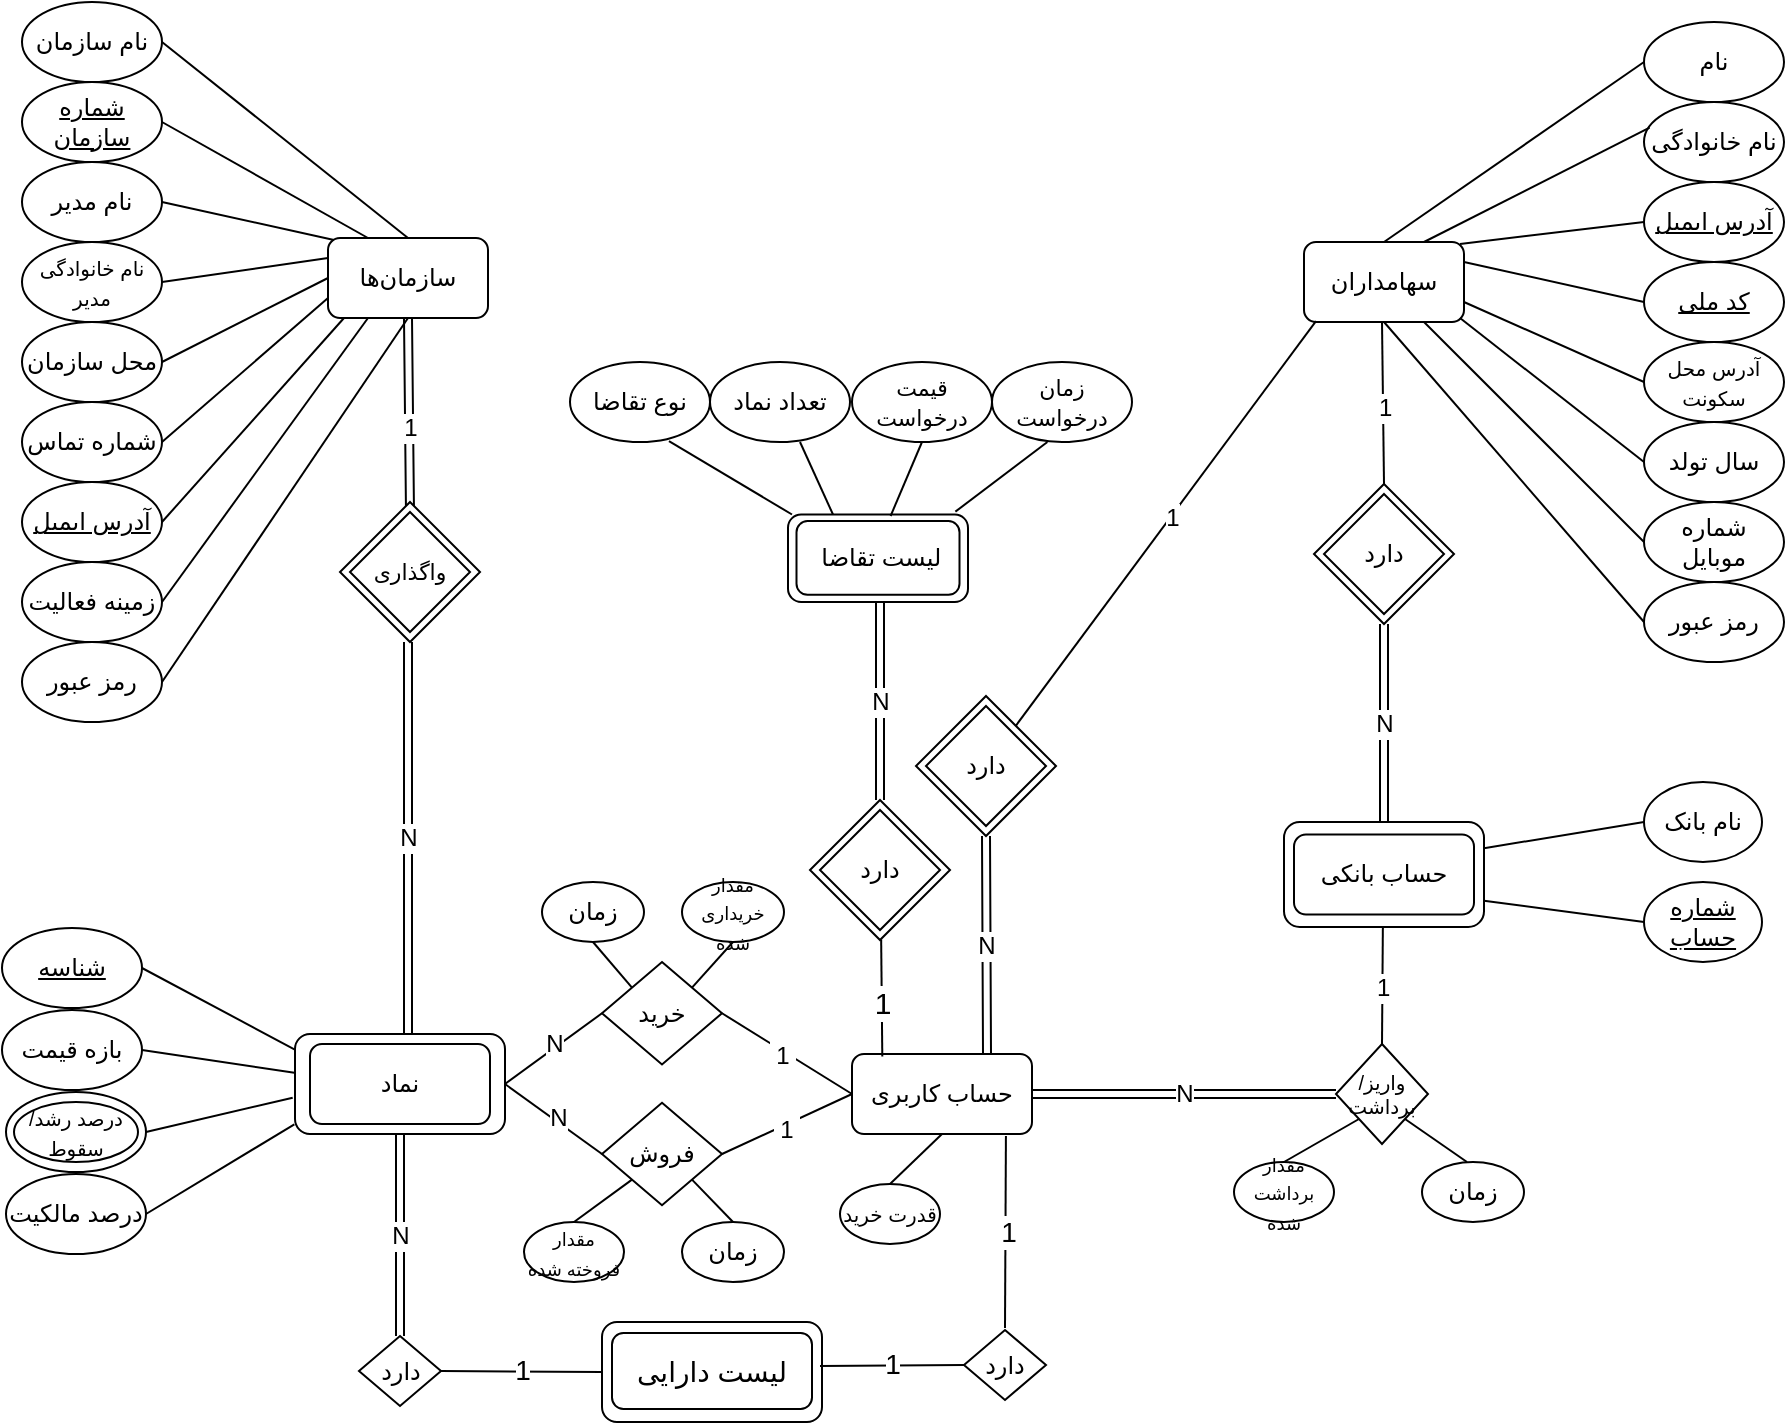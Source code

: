 <mxfile version="15.6.4" type="device" pages="2"><diagram id="O393uAdXpvz3nZ_qeXYd" name="Page-1"><mxGraphModel dx="1186" dy="795" grid="1" gridSize="10" guides="1" tooltips="1" connect="1" arrows="1" fold="1" page="1" pageScale="1" pageWidth="1100" pageHeight="850" math="0" shadow="0"><root><mxCell id="0"/><mxCell id="1" parent="0"/><mxCell id="o3jSp_GbMITtXT_pWAcw-1" value="سهامداران" style="rounded=1;whiteSpace=wrap;html=1;" vertex="1" parent="1"><mxGeometry x="651" y="120" width="80" height="40" as="geometry"/></mxCell><mxCell id="o3jSp_GbMITtXT_pWAcw-2" value="نام" style="ellipse;whiteSpace=wrap;html=1;" vertex="1" parent="1"><mxGeometry x="821" y="10" width="70" height="40" as="geometry"/></mxCell><mxCell id="o3jSp_GbMITtXT_pWAcw-4" value="نام خانوادگی" style="ellipse;whiteSpace=wrap;html=1;" vertex="1" parent="1"><mxGeometry x="821" y="50" width="70" height="40" as="geometry"/></mxCell><mxCell id="o3jSp_GbMITtXT_pWAcw-5" value="&lt;u&gt;آدرس ایمیل&lt;/u&gt;" style="ellipse;whiteSpace=wrap;html=1;" vertex="1" parent="1"><mxGeometry x="821" y="90" width="70" height="40" as="geometry"/></mxCell><mxCell id="o3jSp_GbMITtXT_pWAcw-6" value="&lt;u&gt;کد ملی&lt;/u&gt;" style="ellipse;whiteSpace=wrap;html=1;" vertex="1" parent="1"><mxGeometry x="821" y="130" width="70" height="40" as="geometry"/></mxCell><mxCell id="o3jSp_GbMITtXT_pWAcw-7" value="&lt;font style=&quot;font-size: 10px&quot;&gt;آدرس محل سکونت&lt;/font&gt;" style="ellipse;whiteSpace=wrap;html=1;" vertex="1" parent="1"><mxGeometry x="821" y="170" width="70" height="40" as="geometry"/></mxCell><mxCell id="o3jSp_GbMITtXT_pWAcw-8" value="&lt;font style=&quot;font-size: 12px&quot;&gt;سال تولد&lt;/font&gt;" style="ellipse;whiteSpace=wrap;html=1;fontSize=10;" vertex="1" parent="1"><mxGeometry x="821" y="210" width="70" height="40" as="geometry"/></mxCell><mxCell id="o3jSp_GbMITtXT_pWAcw-9" value="شماره موبایل" style="ellipse;whiteSpace=wrap;html=1;fontSize=12;" vertex="1" parent="1"><mxGeometry x="821" y="250" width="70" height="40" as="geometry"/></mxCell><mxCell id="o3jSp_GbMITtXT_pWAcw-10" value="رمز عبور" style="ellipse;whiteSpace=wrap;html=1;fontSize=12;" vertex="1" parent="1"><mxGeometry x="821" y="290" width="70" height="40" as="geometry"/></mxCell><mxCell id="o3jSp_GbMITtXT_pWAcw-11" value="" style="endArrow=none;html=1;rounded=0;fontSize=12;exitX=0.5;exitY=0;exitDx=0;exitDy=0;entryX=0;entryY=0.5;entryDx=0;entryDy=0;" edge="1" parent="1" source="o3jSp_GbMITtXT_pWAcw-1" target="o3jSp_GbMITtXT_pWAcw-2"><mxGeometry width="50" height="50" relative="1" as="geometry"><mxPoint x="771" y="90" as="sourcePoint"/><mxPoint x="821" y="40" as="targetPoint"/><Array as="points"/></mxGeometry></mxCell><mxCell id="o3jSp_GbMITtXT_pWAcw-14" value="" style="endArrow=none;html=1;rounded=0;fontSize=12;exitX=0.75;exitY=0;exitDx=0;exitDy=0;entryX=0.04;entryY=0.321;entryDx=0;entryDy=0;entryPerimeter=0;" edge="1" parent="1" source="o3jSp_GbMITtXT_pWAcw-1" target="o3jSp_GbMITtXT_pWAcw-4"><mxGeometry width="50" height="50" relative="1" as="geometry"><mxPoint x="711" y="160" as="sourcePoint"/><mxPoint x="821" y="70" as="targetPoint"/><Array as="points"/></mxGeometry></mxCell><mxCell id="o3jSp_GbMITtXT_pWAcw-15" value="" style="endArrow=none;html=1;rounded=0;fontSize=12;entryX=0;entryY=0.5;entryDx=0;entryDy=0;" edge="1" parent="1" target="o3jSp_GbMITtXT_pWAcw-5"><mxGeometry width="50" height="50" relative="1" as="geometry"><mxPoint x="729" y="121" as="sourcePoint"/><mxPoint x="811" y="100" as="targetPoint"/><Array as="points"/></mxGeometry></mxCell><mxCell id="o3jSp_GbMITtXT_pWAcw-16" value="" style="endArrow=none;html=1;rounded=0;fontSize=12;exitX=1;exitY=0.25;exitDx=0;exitDy=0;entryX=0;entryY=0.5;entryDx=0;entryDy=0;" edge="1" parent="1" source="o3jSp_GbMITtXT_pWAcw-1" target="o3jSp_GbMITtXT_pWAcw-6"><mxGeometry width="50" height="50" relative="1" as="geometry"><mxPoint x="731" y="155" as="sourcePoint"/><mxPoint x="821" y="145" as="targetPoint"/><Array as="points"/></mxGeometry></mxCell><mxCell id="o3jSp_GbMITtXT_pWAcw-17" value="" style="endArrow=none;html=1;rounded=0;fontSize=12;exitX=1;exitY=0.75;exitDx=0;exitDy=0;entryX=0;entryY=0.5;entryDx=0;entryDy=0;" edge="1" parent="1" source="o3jSp_GbMITtXT_pWAcw-1" target="o3jSp_GbMITtXT_pWAcw-7"><mxGeometry width="50" height="50" relative="1" as="geometry"><mxPoint x="711" y="200" as="sourcePoint"/><mxPoint x="801" y="190" as="targetPoint"/><Array as="points"/></mxGeometry></mxCell><mxCell id="o3jSp_GbMITtXT_pWAcw-18" value="" style="endArrow=none;html=1;rounded=0;fontSize=12;exitX=1;exitY=1;exitDx=0;exitDy=0;entryX=0;entryY=0.5;entryDx=0;entryDy=0;" edge="1" parent="1" target="o3jSp_GbMITtXT_pWAcw-8"><mxGeometry width="50" height="50" relative="1" as="geometry"><mxPoint x="729" y="158" as="sourcePoint"/><mxPoint x="819" y="228" as="targetPoint"/><Array as="points"/></mxGeometry></mxCell><mxCell id="o3jSp_GbMITtXT_pWAcw-19" value="" style="endArrow=none;html=1;rounded=0;fontSize=12;exitX=0.75;exitY=1;exitDx=0;exitDy=0;entryX=0;entryY=0.5;entryDx=0;entryDy=0;" edge="1" parent="1" source="o3jSp_GbMITtXT_pWAcw-1" target="o3jSp_GbMITtXT_pWAcw-9"><mxGeometry width="50" height="50" relative="1" as="geometry"><mxPoint x="711" y="195" as="sourcePoint"/><mxPoint x="801" y="265" as="targetPoint"/><Array as="points"/></mxGeometry></mxCell><mxCell id="o3jSp_GbMITtXT_pWAcw-20" value="" style="endArrow=none;html=1;rounded=0;fontSize=12;exitX=0.5;exitY=1;exitDx=0;exitDy=0;entryX=0;entryY=0.5;entryDx=0;entryDy=0;" edge="1" parent="1" source="o3jSp_GbMITtXT_pWAcw-1" target="o3jSp_GbMITtXT_pWAcw-10"><mxGeometry width="50" height="50" relative="1" as="geometry"><mxPoint x="691" y="190" as="sourcePoint"/><mxPoint x="801" y="300" as="targetPoint"/><Array as="points"/></mxGeometry></mxCell><mxCell id="o3jSp_GbMITtXT_pWAcw-22" value="" style="rhombus;whiteSpace=wrap;html=1;fontSize=12;rounded=0;sketch=0;shadow=0;" vertex="1" parent="1"><mxGeometry x="656" y="241" width="70" height="70" as="geometry"/></mxCell><mxCell id="o3jSp_GbMITtXT_pWAcw-23" value="دارد" style="rhombus;whiteSpace=wrap;html=1;rounded=0;shadow=0;sketch=0;" vertex="1" parent="1"><mxGeometry x="661" y="246" width="60" height="60" as="geometry"/></mxCell><mxCell id="o3jSp_GbMITtXT_pWAcw-25" value="" style="rounded=1;whiteSpace=wrap;html=1;shadow=0;sketch=0;" vertex="1" parent="1"><mxGeometry x="641" y="410" width="100" height="52.5" as="geometry"/></mxCell><mxCell id="o3jSp_GbMITtXT_pWAcw-31" value="حساب بانکی" style="rounded=1;whiteSpace=wrap;html=1;shadow=0;sketch=0;" vertex="1" parent="1"><mxGeometry x="646" y="416.25" width="90" height="40" as="geometry"/></mxCell><mxCell id="o3jSp_GbMITtXT_pWAcw-36" value="N" style="shape=link;html=1;rounded=0;fontSize=12;entryX=0.5;entryY=1;entryDx=0;entryDy=0;exitX=0.5;exitY=0;exitDx=0;exitDy=0;" edge="1" parent="1" source="o3jSp_GbMITtXT_pWAcw-25" target="o3jSp_GbMITtXT_pWAcw-22"><mxGeometry width="100" relative="1" as="geometry"><mxPoint x="661" y="411" as="sourcePoint"/><mxPoint x="690" y="321" as="targetPoint"/></mxGeometry></mxCell><mxCell id="o3jSp_GbMITtXT_pWAcw-38" value="نام بانک" style="ellipse;whiteSpace=wrap;html=1;rounded=0;shadow=0;sketch=0;" vertex="1" parent="1"><mxGeometry x="821" y="390" width="59" height="40" as="geometry"/></mxCell><mxCell id="o3jSp_GbMITtXT_pWAcw-41" value="&lt;u&gt;شماره حساب&lt;/u&gt;" style="ellipse;whiteSpace=wrap;html=1;rounded=0;shadow=0;sketch=0;" vertex="1" parent="1"><mxGeometry x="821" y="440" width="59" height="40" as="geometry"/></mxCell><mxCell id="o3jSp_GbMITtXT_pWAcw-42" value="" style="endArrow=none;html=1;rounded=0;fontSize=12;exitX=0;exitY=0.5;exitDx=0;exitDy=0;entryX=1;entryY=0.25;entryDx=0;entryDy=0;" edge="1" parent="1" source="o3jSp_GbMITtXT_pWAcw-38" target="o3jSp_GbMITtXT_pWAcw-25"><mxGeometry width="50" height="50" relative="1" as="geometry"><mxPoint x="571" y="380" as="sourcePoint"/><mxPoint x="621" y="330" as="targetPoint"/></mxGeometry></mxCell><mxCell id="o3jSp_GbMITtXT_pWAcw-43" value="" style="endArrow=none;html=1;rounded=0;fontSize=12;exitX=0;exitY=0.5;exitDx=0;exitDy=0;entryX=1;entryY=0.75;entryDx=0;entryDy=0;" edge="1" parent="1" source="o3jSp_GbMITtXT_pWAcw-41" target="o3jSp_GbMITtXT_pWAcw-25"><mxGeometry width="50" height="50" relative="1" as="geometry"><mxPoint x="446" y="373.75" as="sourcePoint"/><mxPoint x="406" y="343.75" as="targetPoint"/></mxGeometry></mxCell><mxCell id="o3jSp_GbMITtXT_pWAcw-44" value="‌سازمان‌ها" style="rounded=1;whiteSpace=wrap;html=1;shadow=0;sketch=0;" vertex="1" parent="1"><mxGeometry x="163" y="118" width="80" height="40" as="geometry"/></mxCell><mxCell id="o3jSp_GbMITtXT_pWAcw-46" value="نام سازمان" style="ellipse;whiteSpace=wrap;html=1;rounded=0;shadow=0;sketch=0;" vertex="1" parent="1"><mxGeometry x="10" width="70" height="40" as="geometry"/></mxCell><mxCell id="o3jSp_GbMITtXT_pWAcw-47" value="&lt;u&gt;شماره سازمان&lt;/u&gt;" style="ellipse;whiteSpace=wrap;html=1;rounded=0;shadow=0;sketch=0;" vertex="1" parent="1"><mxGeometry x="10" y="40" width="70" height="40" as="geometry"/></mxCell><mxCell id="o3jSp_GbMITtXT_pWAcw-48" value="نام مدیر" style="ellipse;whiteSpace=wrap;html=1;rounded=0;shadow=0;sketch=0;" vertex="1" parent="1"><mxGeometry x="10" y="80" width="70" height="40" as="geometry"/></mxCell><mxCell id="o3jSp_GbMITtXT_pWAcw-49" value="&lt;font style=&quot;font-size: 10px&quot;&gt;نام خانوادگی مدیر&lt;/font&gt;" style="ellipse;whiteSpace=wrap;html=1;rounded=0;shadow=0;sketch=0;" vertex="1" parent="1"><mxGeometry x="10" y="120" width="70" height="40" as="geometry"/></mxCell><mxCell id="o3jSp_GbMITtXT_pWAcw-50" value="محل سازمان" style="ellipse;whiteSpace=wrap;html=1;rounded=0;shadow=0;sketch=0;" vertex="1" parent="1"><mxGeometry x="10" y="160" width="70" height="40" as="geometry"/></mxCell><mxCell id="o3jSp_GbMITtXT_pWAcw-51" value="شماره تماس" style="ellipse;whiteSpace=wrap;html=1;rounded=0;shadow=0;sketch=0;" vertex="1" parent="1"><mxGeometry x="10" y="200" width="70" height="40" as="geometry"/></mxCell><mxCell id="o3jSp_GbMITtXT_pWAcw-52" value="&lt;u&gt;آدرس ایمیل&lt;/u&gt;" style="ellipse;whiteSpace=wrap;html=1;rounded=0;shadow=0;sketch=0;" vertex="1" parent="1"><mxGeometry x="10" y="240" width="70" height="40" as="geometry"/></mxCell><mxCell id="o3jSp_GbMITtXT_pWAcw-53" value="زمینه فعالیت" style="ellipse;whiteSpace=wrap;html=1;rounded=0;shadow=0;sketch=0;" vertex="1" parent="1"><mxGeometry x="10" y="280" width="70" height="40" as="geometry"/></mxCell><mxCell id="o3jSp_GbMITtXT_pWAcw-55" value="&lt;span&gt;رمز عبور&lt;/span&gt;" style="ellipse;whiteSpace=wrap;html=1;rounded=0;shadow=0;sketch=0;" vertex="1" parent="1"><mxGeometry x="10" y="320" width="70" height="40" as="geometry"/></mxCell><mxCell id="o3jSp_GbMITtXT_pWAcw-56" value="" style="endArrow=none;html=1;rounded=0;fontSize=12;exitX=1;exitY=0.5;exitDx=0;exitDy=0;entryX=0.5;entryY=0;entryDx=0;entryDy=0;" edge="1" parent="1" source="o3jSp_GbMITtXT_pWAcw-46" target="o3jSp_GbMITtXT_pWAcw-44"><mxGeometry width="50" height="50" relative="1" as="geometry"><mxPoint x="90" y="80" as="sourcePoint"/><mxPoint x="220" y="-10" as="targetPoint"/><Array as="points"/></mxGeometry></mxCell><mxCell id="o3jSp_GbMITtXT_pWAcw-57" value="" style="endArrow=none;html=1;rounded=0;fontSize=12;exitX=1;exitY=0.5;exitDx=0;exitDy=0;entryX=0.25;entryY=0;entryDx=0;entryDy=0;" edge="1" parent="1" source="o3jSp_GbMITtXT_pWAcw-47" target="o3jSp_GbMITtXT_pWAcw-44"><mxGeometry width="50" height="50" relative="1" as="geometry"><mxPoint x="80.0" y="90" as="sourcePoint"/><mxPoint x="210" y="190" as="targetPoint"/><Array as="points"/></mxGeometry></mxCell><mxCell id="o3jSp_GbMITtXT_pWAcw-59" value="" style="endArrow=none;html=1;rounded=0;fontSize=12;entryX=0;entryY=0;entryDx=0;entryDy=0;exitX=1;exitY=0.5;exitDx=0;exitDy=0;" edge="1" parent="1" source="o3jSp_GbMITtXT_pWAcw-48"><mxGeometry width="50" height="50" relative="1" as="geometry"><mxPoint x="100" y="119" as="sourcePoint"/><mxPoint x="166" y="119" as="targetPoint"/><Array as="points"/></mxGeometry></mxCell><mxCell id="o3jSp_GbMITtXT_pWAcw-60" value="" style="endArrow=none;html=1;rounded=0;fontSize=12;exitX=1;exitY=0.5;exitDx=0;exitDy=0;entryX=0;entryY=0.25;entryDx=0;entryDy=0;" edge="1" parent="1" source="o3jSp_GbMITtXT_pWAcw-49" target="o3jSp_GbMITtXT_pWAcw-44"><mxGeometry width="50" height="50" relative="1" as="geometry"><mxPoint x="100.0" y="80" as="sourcePoint"/><mxPoint x="210" y="140" as="targetPoint"/><Array as="points"/></mxGeometry></mxCell><mxCell id="o3jSp_GbMITtXT_pWAcw-61" value="" style="endArrow=none;html=1;rounded=0;fontSize=12;exitX=1;exitY=0.5;exitDx=0;exitDy=0;entryX=0;entryY=0.5;entryDx=0;entryDy=0;" edge="1" parent="1" source="o3jSp_GbMITtXT_pWAcw-50" target="o3jSp_GbMITtXT_pWAcw-44"><mxGeometry width="50" height="50" relative="1" as="geometry"><mxPoint x="140.0" y="210" as="sourcePoint"/><mxPoint x="250" y="270" as="targetPoint"/><Array as="points"/></mxGeometry></mxCell><mxCell id="o3jSp_GbMITtXT_pWAcw-62" value="" style="endArrow=none;html=1;rounded=0;fontSize=12;exitX=1;exitY=0.5;exitDx=0;exitDy=0;entryX=0;entryY=0.75;entryDx=0;entryDy=0;" edge="1" parent="1" source="o3jSp_GbMITtXT_pWAcw-51" target="o3jSp_GbMITtXT_pWAcw-44"><mxGeometry width="50" height="50" relative="1" as="geometry"><mxPoint x="120.0" y="200" as="sourcePoint"/><mxPoint x="230" y="260" as="targetPoint"/><Array as="points"/></mxGeometry></mxCell><mxCell id="o3jSp_GbMITtXT_pWAcw-63" value="" style="endArrow=none;html=1;rounded=0;fontSize=12;entryX=0;entryY=1;entryDx=0;entryDy=0;exitX=1;exitY=0.5;exitDx=0;exitDy=0;" edge="1" parent="1" source="o3jSp_GbMITtXT_pWAcw-52"><mxGeometry width="50" height="50" relative="1" as="geometry"><mxPoint x="150" y="258" as="sourcePoint"/><mxPoint x="171" y="158" as="targetPoint"/><Array as="points"/></mxGeometry></mxCell><mxCell id="o3jSp_GbMITtXT_pWAcw-64" value="" style="endArrow=none;html=1;rounded=0;fontSize=12;exitX=1;exitY=0.5;exitDx=0;exitDy=0;entryX=0.25;entryY=1;entryDx=0;entryDy=0;" edge="1" parent="1" source="o3jSp_GbMITtXT_pWAcw-53" target="o3jSp_GbMITtXT_pWAcw-44"><mxGeometry width="50" height="50" relative="1" as="geometry"><mxPoint x="140.0" y="260" as="sourcePoint"/><mxPoint x="250" y="320" as="targetPoint"/><Array as="points"/></mxGeometry></mxCell><mxCell id="o3jSp_GbMITtXT_pWAcw-65" value="" style="endArrow=none;html=1;rounded=0;fontSize=12;exitX=1;exitY=0.5;exitDx=0;exitDy=0;entryX=0.5;entryY=1;entryDx=0;entryDy=0;" edge="1" parent="1" source="o3jSp_GbMITtXT_pWAcw-55" target="o3jSp_GbMITtXT_pWAcw-44"><mxGeometry width="50" height="50" relative="1" as="geometry"><mxPoint x="170.0" y="260" as="sourcePoint"/><mxPoint x="280" y="320" as="targetPoint"/><Array as="points"/></mxGeometry></mxCell><mxCell id="o3jSp_GbMITtXT_pWAcw-68" value="" style="endArrow=none;html=1;rounded=0;fontSize=10;exitX=0.5;exitY=0;exitDx=0;exitDy=0;" edge="1" parent="1" source="o3jSp_GbMITtXT_pWAcw-22"><mxGeometry width="50" height="50" relative="1" as="geometry"><mxPoint x="720" y="235" as="sourcePoint"/><mxPoint x="690" y="160" as="targetPoint"/></mxGeometry></mxCell><mxCell id="o3jSp_GbMITtXT_pWAcw-71" value="&lt;font style=&quot;font-size: 12px&quot;&gt;1&amp;nbsp;&lt;/font&gt;" style="edgeLabel;html=1;align=center;verticalAlign=middle;resizable=0;points=[];fontSize=10;" vertex="1" connectable="0" parent="o3jSp_GbMITtXT_pWAcw-68"><mxGeometry x="-0.05" y="-2" relative="1" as="geometry"><mxPoint as="offset"/></mxGeometry></mxCell><mxCell id="o3jSp_GbMITtXT_pWAcw-84" value="" style="rounded=1;whiteSpace=wrap;html=1;shadow=0;sketch=0;fontSize=12;" vertex="1" parent="1"><mxGeometry x="146.5" y="516" width="105" height="50" as="geometry"/></mxCell><mxCell id="o3jSp_GbMITtXT_pWAcw-85" value="نماد" style="rounded=1;whiteSpace=wrap;html=1;shadow=0;sketch=0;fontSize=12;" vertex="1" parent="1"><mxGeometry x="154" y="521" width="90" height="40" as="geometry"/></mxCell><mxCell id="o3jSp_GbMITtXT_pWAcw-86" value="&lt;u&gt;شناسه&lt;/u&gt;" style="ellipse;whiteSpace=wrap;html=1;rounded=0;shadow=0;sketch=0;fontSize=12;fillColor=default;strokeColor=default;fontColor=default;" vertex="1" parent="1"><mxGeometry y="463" width="70" height="40" as="geometry"/></mxCell><mxCell id="o3jSp_GbMITtXT_pWAcw-87" value="بازه قیمت" style="ellipse;whiteSpace=wrap;html=1;rounded=0;shadow=0;sketch=0;fontSize=12;fillColor=default;strokeColor=default;fontColor=default;" vertex="1" parent="1"><mxGeometry y="504" width="70" height="40" as="geometry"/></mxCell><mxCell id="o3jSp_GbMITtXT_pWAcw-88" value="" style="ellipse;whiteSpace=wrap;html=1;rounded=0;shadow=0;sketch=0;fontSize=12;fillColor=default;strokeColor=default;fontColor=default;" vertex="1" parent="1"><mxGeometry x="2" y="545" width="70" height="40" as="geometry"/></mxCell><mxCell id="o3jSp_GbMITtXT_pWAcw-89" value="&lt;font style=&quot;font-size: 10px&quot;&gt;/درصد رشد&lt;br&gt;سقوط&lt;/font&gt;" style="ellipse;whiteSpace=wrap;html=1;rounded=0;shadow=0;sketch=0;fontSize=12;fillColor=default;strokeColor=default;fontColor=default;" vertex="1" parent="1"><mxGeometry x="6" y="550.01" width="62" height="30" as="geometry"/></mxCell><mxCell id="o3jSp_GbMITtXT_pWAcw-90" value="" style="endArrow=none;html=1;rounded=0;fontSize=12;exitX=1;exitY=0.5;exitDx=0;exitDy=0;entryX=-0.003;entryY=0.153;entryDx=0;entryDy=0;entryPerimeter=0;" edge="1" parent="1" source="o3jSp_GbMITtXT_pWAcw-86" target="o3jSp_GbMITtXT_pWAcw-84"><mxGeometry width="50" height="50" relative="1" as="geometry"><mxPoint x="384" y="216" as="sourcePoint"/><mxPoint x="130" y="520" as="targetPoint"/><Array as="points"/></mxGeometry></mxCell><mxCell id="o3jSp_GbMITtXT_pWAcw-91" value="" style="endArrow=none;html=1;rounded=0;fontSize=12;exitX=1;exitY=0.5;exitDx=0;exitDy=0;entryX=-0.003;entryY=0.387;entryDx=0;entryDy=0;entryPerimeter=0;strokeColor=default;labelBackgroundColor=default;fontColor=default;" edge="1" parent="1" source="o3jSp_GbMITtXT_pWAcw-87" target="o3jSp_GbMITtXT_pWAcw-84"><mxGeometry width="50" height="50" relative="1" as="geometry"><mxPoint x="454" y="216" as="sourcePoint"/><mxPoint x="130" y="541" as="targetPoint"/><Array as="points"/></mxGeometry></mxCell><mxCell id="o3jSp_GbMITtXT_pWAcw-92" value="" style="endArrow=none;html=1;rounded=0;fontSize=12;entryX=1;entryY=0.5;entryDx=0;entryDy=0;exitX=-0.011;exitY=0.637;exitDx=0;exitDy=0;exitPerimeter=0;strokeColor=default;labelBackgroundColor=default;fontColor=default;" edge="1" parent="1" source="o3jSp_GbMITtXT_pWAcw-84" target="o3jSp_GbMITtXT_pWAcw-88"><mxGeometry width="50" height="50" relative="1" as="geometry"><mxPoint x="524" y="216" as="sourcePoint"/><mxPoint x="480" y="306" as="targetPoint"/><Array as="points"/></mxGeometry></mxCell><mxCell id="o3jSp_GbMITtXT_pWAcw-95" value="" style="shape=link;html=1;rounded=0;fontSize=10;entryX=0.5;entryY=1;entryDx=0;entryDy=0;exitX=0.5;exitY=0;exitDx=0;exitDy=0;" edge="1" parent="1" source="o3jSp_GbMITtXT_pWAcw-149" target="o3jSp_GbMITtXT_pWAcw-44"><mxGeometry width="100" relative="1" as="geometry"><mxPoint x="210" y="240" as="sourcePoint"/><mxPoint x="210" y="157" as="targetPoint"/></mxGeometry></mxCell><mxCell id="o3jSp_GbMITtXT_pWAcw-96" value="&lt;font style=&quot;font-size: 12px&quot;&gt;1&lt;/font&gt;" style="edgeLabel;html=1;align=center;verticalAlign=middle;resizable=0;points=[];fontSize=10;" vertex="1" connectable="0" parent="o3jSp_GbMITtXT_pWAcw-95"><mxGeometry x="-0.129" relative="1" as="geometry"><mxPoint as="offset"/></mxGeometry></mxCell><mxCell id="o3jSp_GbMITtXT_pWAcw-97" value="N" style="shape=link;html=1;rounded=0;fontSize=12;entryX=0.5;entryY=0;entryDx=0;entryDy=0;strokeColor=default;labelBackgroundColor=default;fontColor=default;" edge="1" parent="1"><mxGeometry width="100" relative="1" as="geometry"><mxPoint x="203" y="320" as="sourcePoint"/><mxPoint x="203" y="516" as="targetPoint"/></mxGeometry></mxCell><mxCell id="o3jSp_GbMITtXT_pWAcw-100" value="&lt;font style=&quot;font-size: 10px&quot;&gt;واریز/برداشت&lt;/font&gt;" style="rhombus;whiteSpace=wrap;html=1;rounded=0;shadow=0;sketch=0;fontSize=10;fillColor=default;strokeColor=default;fontColor=default;" vertex="1" parent="1"><mxGeometry x="667" y="521" width="46" height="50" as="geometry"/></mxCell><mxCell id="o3jSp_GbMITtXT_pWAcw-101" value="&lt;font style=&quot;font-size: 12px&quot;&gt;حساب کاربری&lt;/font&gt;" style="rounded=1;whiteSpace=wrap;html=1;shadow=0;sketch=0;fontSize=10;" vertex="1" parent="1"><mxGeometry x="425" y="526" width="90" height="40" as="geometry"/></mxCell><mxCell id="o3jSp_GbMITtXT_pWAcw-106" value="" style="endArrow=none;html=1;rounded=0;fontSize=10;exitX=0.5;exitY=0;exitDx=0;exitDy=0;" edge="1" parent="1" source="o3jSp_GbMITtXT_pWAcw-100"><mxGeometry width="50" height="50" relative="1" as="geometry"><mxPoint x="670" y="500" as="sourcePoint"/><mxPoint x="690.43" y="462.5" as="targetPoint"/></mxGeometry></mxCell><mxCell id="o3jSp_GbMITtXT_pWAcw-107" value="&lt;font style=&quot;font-size: 12px&quot;&gt;1&amp;nbsp;&lt;/font&gt;" style="edgeLabel;html=1;align=center;verticalAlign=middle;resizable=0;points=[];fontSize=10;" vertex="1" connectable="0" parent="o3jSp_GbMITtXT_pWAcw-106"><mxGeometry x="-0.05" y="-2" relative="1" as="geometry"><mxPoint as="offset"/></mxGeometry></mxCell><mxCell id="o3jSp_GbMITtXT_pWAcw-108" value="N" style="shape=link;html=1;rounded=0;fontSize=12;entryX=0;entryY=0.5;entryDx=0;entryDy=0;exitX=1;exitY=0.5;exitDx=0;exitDy=0;" edge="1" parent="1" source="o3jSp_GbMITtXT_pWAcw-101" target="o3jSp_GbMITtXT_pWAcw-100"><mxGeometry width="100" relative="1" as="geometry"><mxPoint x="590" y="549" as="sourcePoint"/><mxPoint x="590" y="440" as="targetPoint"/></mxGeometry></mxCell><mxCell id="o3jSp_GbMITtXT_pWAcw-110" value="خرید" style="rhombus;whiteSpace=wrap;html=1;rounded=0;shadow=0;sketch=0;fontSize=12;" vertex="1" parent="1"><mxGeometry x="300" y="480" width="60" height="51.25" as="geometry"/></mxCell><mxCell id="o3jSp_GbMITtXT_pWAcw-111" value="" style="endArrow=none;html=1;rounded=0;fontSize=10;exitX=1;exitY=0.5;exitDx=0;exitDy=0;entryX=0;entryY=0.5;entryDx=0;entryDy=0;" edge="1" parent="1" source="o3jSp_GbMITtXT_pWAcw-110" target="o3jSp_GbMITtXT_pWAcw-101"><mxGeometry width="50" height="50" relative="1" as="geometry"><mxPoint x="320.57" y="532.5" as="sourcePoint"/><mxPoint x="320.0" y="480" as="targetPoint"/></mxGeometry></mxCell><mxCell id="o3jSp_GbMITtXT_pWAcw-112" value="&lt;font style=&quot;font-size: 12px&quot;&gt;&amp;nbsp;1&amp;nbsp;&lt;/font&gt;" style="edgeLabel;html=1;align=center;verticalAlign=middle;resizable=0;points=[];fontSize=10;" vertex="1" connectable="0" parent="o3jSp_GbMITtXT_pWAcw-111"><mxGeometry x="-0.05" y="-2" relative="1" as="geometry"><mxPoint as="offset"/></mxGeometry></mxCell><mxCell id="o3jSp_GbMITtXT_pWAcw-115" value="&lt;font style=&quot;font-size: 9px&quot;&gt;مقدار خریداری شده&lt;/font&gt;" style="ellipse;whiteSpace=wrap;html=1;rounded=0;shadow=0;sketch=0;fontSize=12;" vertex="1" parent="1"><mxGeometry x="340" y="440" width="51" height="30" as="geometry"/></mxCell><mxCell id="o3jSp_GbMITtXT_pWAcw-116" value="" style="endArrow=none;html=1;rounded=0;fontSize=12;exitX=0.5;exitY=1;exitDx=0;exitDy=0;entryX=1;entryY=0;entryDx=0;entryDy=0;" edge="1" parent="1" source="o3jSp_GbMITtXT_pWAcw-115" target="o3jSp_GbMITtXT_pWAcw-110"><mxGeometry width="50" height="50" relative="1" as="geometry"><mxPoint x="107.5" y="626" as="sourcePoint"/><mxPoint x="350" y="490" as="targetPoint"/></mxGeometry></mxCell><mxCell id="o3jSp_GbMITtXT_pWAcw-117" value="" style="endArrow=none;html=1;rounded=0;fontSize=10;exitX=0;exitY=0.5;exitDx=0;exitDy=0;entryX=1;entryY=0.5;entryDx=0;entryDy=0;" edge="1" parent="1" source="o3jSp_GbMITtXT_pWAcw-110" target="o3jSp_GbMITtXT_pWAcw-84"><mxGeometry width="50" height="50" relative="1" as="geometry"><mxPoint x="230" y="526" as="sourcePoint"/><mxPoint x="209.43" y="472.25" as="targetPoint"/><Array as="points"/></mxGeometry></mxCell><mxCell id="o3jSp_GbMITtXT_pWAcw-118" value="&lt;font style=&quot;font-size: 12px&quot;&gt;N&lt;/font&gt;" style="edgeLabel;html=1;align=center;verticalAlign=middle;resizable=0;points=[];fontSize=10;" vertex="1" connectable="0" parent="o3jSp_GbMITtXT_pWAcw-117"><mxGeometry x="-0.05" y="-2" relative="1" as="geometry"><mxPoint as="offset"/></mxGeometry></mxCell><mxCell id="o3jSp_GbMITtXT_pWAcw-119" value="&lt;font style=&quot;font-size: 12px&quot;&gt;زمان&lt;/font&gt;" style="ellipse;whiteSpace=wrap;html=1;rounded=0;shadow=0;sketch=0;fontSize=12;" vertex="1" parent="1"><mxGeometry x="270" y="440" width="51" height="30" as="geometry"/></mxCell><mxCell id="o3jSp_GbMITtXT_pWAcw-122" value="" style="endArrow=none;html=1;rounded=0;fontSize=12;exitX=0.5;exitY=1;exitDx=0;exitDy=0;entryX=0;entryY=0;entryDx=0;entryDy=0;" edge="1" parent="1" source="o3jSp_GbMITtXT_pWAcw-119" target="o3jSp_GbMITtXT_pWAcw-110"><mxGeometry width="50" height="50" relative="1" as="geometry"><mxPoint x="395.0" y="412.56" as="sourcePoint"/><mxPoint x="440" y="405.998" as="targetPoint"/></mxGeometry></mxCell><mxCell id="o3jSp_GbMITtXT_pWAcw-126" value="" style="rounded=1;whiteSpace=wrap;html=1;shadow=0;sketch=0;fontSize=12;fillColor=default;strokeColor=default;fontColor=default;" vertex="1" parent="1"><mxGeometry x="393" y="256.25" width="90" height="43.75" as="geometry"/></mxCell><mxCell id="o3jSp_GbMITtXT_pWAcw-128" value="&amp;nbsp;لیست تقاضا" style="rounded=1;whiteSpace=wrap;html=1;shadow=0;sketch=0;fontSize=12;fillColor=default;strokeColor=default;fontColor=default;" vertex="1" parent="1"><mxGeometry x="397.25" y="259.56" width="81.5" height="36.87" as="geometry"/></mxCell><mxCell id="o3jSp_GbMITtXT_pWAcw-129" value="نوع تقاضا" style="ellipse;whiteSpace=wrap;html=1;rounded=0;shadow=0;sketch=0;fontSize=12;fillColor=default;strokeColor=default;fontColor=default;" vertex="1" parent="1"><mxGeometry x="284" y="180" width="70" height="40" as="geometry"/></mxCell><mxCell id="o3jSp_GbMITtXT_pWAcw-130" value="&lt;font style=&quot;font-size: 11px&quot;&gt;زمان درخواست&lt;/font&gt;" style="ellipse;whiteSpace=wrap;html=1;rounded=0;shadow=0;sketch=0;fontSize=12;fillColor=default;strokeColor=default;fontColor=default;" vertex="1" parent="1"><mxGeometry x="495" y="180" width="70" height="40" as="geometry"/></mxCell><mxCell id="o3jSp_GbMITtXT_pWAcw-131" value="&lt;font style=&quot;font-size: 11px&quot;&gt;قیمت درخواست&lt;/font&gt;" style="ellipse;whiteSpace=wrap;html=1;rounded=0;shadow=0;sketch=0;fontSize=12;fillColor=default;strokeColor=default;fontColor=default;" vertex="1" parent="1"><mxGeometry x="425" y="180" width="70" height="40" as="geometry"/></mxCell><mxCell id="o3jSp_GbMITtXT_pWAcw-132" value="تعداد نماد" style="ellipse;whiteSpace=wrap;html=1;rounded=0;shadow=0;sketch=0;fontSize=12;fillColor=default;strokeColor=default;fontColor=default;" vertex="1" parent="1"><mxGeometry x="354" y="180" width="70" height="40" as="geometry"/></mxCell><mxCell id="o3jSp_GbMITtXT_pWAcw-138" value="فروش" style="rhombus;whiteSpace=wrap;html=1;rounded=0;shadow=0;sketch=0;fontSize=12;" vertex="1" parent="1"><mxGeometry x="300" y="550.38" width="60" height="51.25" as="geometry"/></mxCell><mxCell id="o3jSp_GbMITtXT_pWAcw-139" value="" style="endArrow=none;html=1;rounded=0;fontSize=10;entryX=0;entryY=0.5;entryDx=0;entryDy=0;exitX=1;exitY=0.5;exitDx=0;exitDy=0;" edge="1" parent="1" source="o3jSp_GbMITtXT_pWAcw-138" target="o3jSp_GbMITtXT_pWAcw-101"><mxGeometry width="50" height="50" relative="1" as="geometry"><mxPoint x="380" y="570" as="sourcePoint"/><mxPoint x="530" y="526" as="targetPoint"/></mxGeometry></mxCell><mxCell id="o3jSp_GbMITtXT_pWAcw-140" value="&lt;font style=&quot;font-size: 12px&quot;&gt;&amp;nbsp;1&amp;nbsp;&lt;/font&gt;" style="edgeLabel;html=1;align=center;verticalAlign=middle;resizable=0;points=[];fontSize=10;" vertex="1" connectable="0" parent="o3jSp_GbMITtXT_pWAcw-139"><mxGeometry x="-0.05" y="-2" relative="1" as="geometry"><mxPoint as="offset"/></mxGeometry></mxCell><mxCell id="o3jSp_GbMITtXT_pWAcw-141" value="&lt;font style=&quot;font-size: 9px&quot;&gt;مقدار فروخته شده&lt;/font&gt;" style="ellipse;whiteSpace=wrap;html=1;rounded=0;shadow=0;sketch=0;fontSize=12;" vertex="1" parent="1"><mxGeometry x="261" y="610" width="50" height="30" as="geometry"/></mxCell><mxCell id="o3jSp_GbMITtXT_pWAcw-142" value="" style="endArrow=none;html=1;rounded=0;fontSize=12;entryX=0;entryY=1;entryDx=0;entryDy=0;exitX=0.5;exitY=0;exitDx=0;exitDy=0;" edge="1" parent="1" source="o3jSp_GbMITtXT_pWAcw-141" target="o3jSp_GbMITtXT_pWAcw-138"><mxGeometry width="50" height="50" relative="1" as="geometry"><mxPoint x="540" y="466" as="sourcePoint"/><mxPoint x="232.5" y="577" as="targetPoint"/></mxGeometry></mxCell><mxCell id="o3jSp_GbMITtXT_pWAcw-143" value="" style="endArrow=none;html=1;rounded=0;fontSize=10;exitX=0;exitY=0.5;exitDx=0;exitDy=0;entryX=1;entryY=0.5;entryDx=0;entryDy=0;" edge="1" parent="1" source="o3jSp_GbMITtXT_pWAcw-138" target="o3jSp_GbMITtXT_pWAcw-84"><mxGeometry width="50" height="50" relative="1" as="geometry"><mxPoint x="305" y="527" as="sourcePoint"/><mxPoint x="530" y="306.0" as="targetPoint"/><Array as="points"/></mxGeometry></mxCell><mxCell id="o3jSp_GbMITtXT_pWAcw-144" value="&lt;font style=&quot;font-size: 12px&quot;&gt;N&lt;/font&gt;" style="edgeLabel;html=1;align=center;verticalAlign=middle;resizable=0;points=[];fontSize=10;" vertex="1" connectable="0" parent="o3jSp_GbMITtXT_pWAcw-143"><mxGeometry x="-0.05" y="-2" relative="1" as="geometry"><mxPoint as="offset"/></mxGeometry></mxCell><mxCell id="o3jSp_GbMITtXT_pWAcw-145" value="&lt;font style=&quot;font-size: 12px&quot;&gt;زمان&lt;/font&gt;" style="ellipse;whiteSpace=wrap;html=1;rounded=0;shadow=0;sketch=0;fontSize=12;" vertex="1" parent="1"><mxGeometry x="340" y="610" width="51" height="30" as="geometry"/></mxCell><mxCell id="o3jSp_GbMITtXT_pWAcw-146" value="" style="endArrow=none;html=1;rounded=0;fontSize=12;entryX=1;entryY=1;entryDx=0;entryDy=0;exitX=0.5;exitY=0;exitDx=0;exitDy=0;" edge="1" parent="1" source="o3jSp_GbMITtXT_pWAcw-145" target="o3jSp_GbMITtXT_pWAcw-138"><mxGeometry width="50" height="50" relative="1" as="geometry"><mxPoint x="540" y="396" as="sourcePoint"/><mxPoint x="530" y="396" as="targetPoint"/></mxGeometry></mxCell><mxCell id="o3jSp_GbMITtXT_pWAcw-148" value="" style="rhombus;whiteSpace=wrap;html=1;rounded=0;shadow=0;sketch=0;fontSize=11;" vertex="1" parent="1"><mxGeometry x="169" y="250" width="70" height="70" as="geometry"/></mxCell><mxCell id="o3jSp_GbMITtXT_pWAcw-149" value="واگذاری" style="rhombus;whiteSpace=wrap;html=1;rounded=0;shadow=0;sketch=0;fontSize=11;" vertex="1" parent="1"><mxGeometry x="174" y="255" width="60" height="60" as="geometry"/></mxCell><mxCell id="o3jSp_GbMITtXT_pWAcw-150" value="N" style="shape=link;html=1;rounded=0;fontSize=12;entryX=0.5;entryY=0;entryDx=0;entryDy=0;strokeColor=default;labelBackgroundColor=default;fontColor=default;" edge="1" parent="1" target="a-xKW9jyNnKN1OOgusDC-1"><mxGeometry width="100" relative="1" as="geometry"><mxPoint x="439" y="300" as="sourcePoint"/><mxPoint x="620" y="138.63" as="targetPoint"/></mxGeometry></mxCell><mxCell id="o3jSp_GbMITtXT_pWAcw-158" value="" style="endArrow=none;html=1;rounded=0;fontSize=11;exitX=0;exitY=0;exitDx=0;exitDy=0;fillColor=default;strokeColor=default;fontColor=default;labelBackgroundColor=default;entryX=0.707;entryY=0.988;entryDx=0;entryDy=0;entryPerimeter=0;" edge="1" parent="1" target="o3jSp_GbMITtXT_pWAcw-129"><mxGeometry width="50" height="50" relative="1" as="geometry"><mxPoint x="395" y="256.25" as="sourcePoint"/><mxPoint x="370" y="221" as="targetPoint"/></mxGeometry></mxCell><mxCell id="o3jSp_GbMITtXT_pWAcw-159" value="" style="endArrow=none;html=1;rounded=0;fontSize=11;entryX=0.5;entryY=1;entryDx=0;entryDy=0;exitX=0.25;exitY=0;exitDx=0;exitDy=0;fillColor=default;strokeColor=default;fontColor=default;" edge="1" parent="1" source="o3jSp_GbMITtXT_pWAcw-126"><mxGeometry width="50" height="50" relative="1" as="geometry"><mxPoint x="419" y="510" as="sourcePoint"/><mxPoint x="399" y="220" as="targetPoint"/></mxGeometry></mxCell><mxCell id="o3jSp_GbMITtXT_pWAcw-160" value="" style="endArrow=none;html=1;rounded=0;fontSize=11;entryX=0.5;entryY=1;entryDx=0;entryDy=0;exitX=0.57;exitY=0.017;exitDx=0;exitDy=0;exitPerimeter=0;fillColor=default;strokeColor=default;fontColor=default;" edge="1" parent="1" source="o3jSp_GbMITtXT_pWAcw-126" target="o3jSp_GbMITtXT_pWAcw-131"><mxGeometry width="50" height="50" relative="1" as="geometry"><mxPoint x="419" y="510" as="sourcePoint"/><mxPoint x="469" y="460" as="targetPoint"/></mxGeometry></mxCell><mxCell id="o3jSp_GbMITtXT_pWAcw-161" value="" style="endArrow=none;html=1;rounded=0;fontSize=11;exitX=0.941;exitY=0.036;exitDx=0;exitDy=0;exitPerimeter=0;fillColor=default;strokeColor=default;fontColor=default;labelBackgroundColor=default;entryX=0.41;entryY=1.05;entryDx=0;entryDy=0;entryPerimeter=0;" edge="1" parent="1"><mxGeometry width="50" height="50" relative="1" as="geometry"><mxPoint x="476.69" y="254.825" as="sourcePoint"/><mxPoint x="522.7" y="220" as="targetPoint"/></mxGeometry></mxCell><mxCell id="a-xKW9jyNnKN1OOgusDC-1" value="" style="rhombus;whiteSpace=wrap;html=1;fontSize=12;rounded=0;sketch=0;shadow=0;fillColor=default;strokeColor=default;fontColor=default;" vertex="1" parent="1"><mxGeometry x="404" y="399" width="70" height="70" as="geometry"/></mxCell><mxCell id="a-xKW9jyNnKN1OOgusDC-2" value="دارد" style="rhombus;whiteSpace=wrap;html=1;rounded=0;shadow=0;sketch=0;fillColor=default;strokeColor=default;fontColor=default;" vertex="1" parent="1"><mxGeometry x="409" y="404" width="60" height="60" as="geometry"/></mxCell><mxCell id="kRYBVFUpf34xtTLT9Sej-1" value="" style="endArrow=none;html=1;rounded=0;fontSize=10;exitX=0.5;exitY=0;exitDx=0;exitDy=0;strokeColor=default;labelBackgroundColor=default;fontColor=default;" edge="1" parent="1"><mxGeometry width="50" height="50" relative="1" as="geometry"><mxPoint x="440.15" y="527.25" as="sourcePoint"/><mxPoint x="439.58" y="468.75" as="targetPoint"/></mxGeometry></mxCell><mxCell id="kRYBVFUpf34xtTLT9Sej-5" value="1" style="edgeLabel;html=1;align=center;verticalAlign=middle;resizable=0;points=[];fontSize=15;fontColor=default;" vertex="1" connectable="0" parent="kRYBVFUpf34xtTLT9Sej-1"><mxGeometry x="-0.051" relative="1" as="geometry"><mxPoint as="offset"/></mxGeometry></mxCell><mxCell id="kRYBVFUpf34xtTLT9Sej-9" value="&lt;font style=&quot;font-size: 12px&quot;&gt;زمان&lt;/font&gt;" style="ellipse;whiteSpace=wrap;html=1;rounded=0;shadow=0;sketch=0;fontSize=12;fillColor=default;strokeColor=default;fontColor=default;" vertex="1" parent="1"><mxGeometry x="710" y="580" width="51" height="30" as="geometry"/></mxCell><mxCell id="kRYBVFUpf34xtTLT9Sej-10" value="&lt;font style=&quot;font-size: 9px&quot;&gt;مقدار برداشت شده&lt;/font&gt;" style="ellipse;whiteSpace=wrap;html=1;rounded=0;shadow=0;sketch=0;fontSize=12;fillColor=default;strokeColor=default;fontColor=default;" vertex="1" parent="1"><mxGeometry x="616" y="580" width="50" height="30" as="geometry"/></mxCell><mxCell id="kRYBVFUpf34xtTLT9Sej-11" value="" style="endArrow=none;html=1;rounded=0;fontSize=12;strokeColor=default;labelBackgroundColor=default;fontColor=default;entryX=1;entryY=1;entryDx=0;entryDy=0;exitX=0.5;exitY=0;exitDx=0;exitDy=0;fillColor=default;" edge="1" parent="1" target="o3jSp_GbMITtXT_pWAcw-100"><mxGeometry width="50" height="50" relative="1" as="geometry"><mxPoint x="732.5" y="580" as="sourcePoint"/><mxPoint x="547" y="610" as="targetPoint"/><Array as="points"/></mxGeometry></mxCell><mxCell id="kRYBVFUpf34xtTLT9Sej-12" value="" style="endArrow=none;html=1;rounded=0;fontSize=12;entryX=0;entryY=1;entryDx=0;entryDy=0;exitX=0.5;exitY=0;exitDx=0;exitDy=0;strokeColor=default;labelBackgroundColor=default;fontColor=default;" edge="1" parent="1" source="kRYBVFUpf34xtTLT9Sej-10" target="o3jSp_GbMITtXT_pWAcw-100"><mxGeometry width="50" height="50" relative="1" as="geometry"><mxPoint x="385.5" y="630" as="sourcePoint"/><mxPoint x="365" y="608.818" as="targetPoint"/></mxGeometry></mxCell><mxCell id="uMhLHhoD_LSm5f6VaZH0-2" value="" style="endArrow=none;html=1;rounded=1;labelBackgroundColor=default;sketch=0;fontSize=7;fontColor=default;strokeColor=default;fillColor=default;curved=0;entryX=0.075;entryY=0.988;entryDx=0;entryDy=0;entryPerimeter=0;" edge="1" parent="1" source="uMhLHhoD_LSm5f6VaZH0-4" target="o3jSp_GbMITtXT_pWAcw-1"><mxGeometry width="50" height="50" relative="1" as="geometry"><mxPoint x="550" y="360" as="sourcePoint"/><mxPoint x="640" y="140" as="targetPoint"/></mxGeometry></mxCell><mxCell id="uMhLHhoD_LSm5f6VaZH0-6" value="&lt;span style=&quot;font-size: 12px&quot;&gt;1&lt;/span&gt;" style="edgeLabel;html=1;align=center;verticalAlign=middle;resizable=0;points=[];fontSize=7;fontColor=default;" vertex="1" connectable="0" parent="uMhLHhoD_LSm5f6VaZH0-2"><mxGeometry x="0.044" relative="1" as="geometry"><mxPoint as="offset"/></mxGeometry></mxCell><mxCell id="uMhLHhoD_LSm5f6VaZH0-3" value="" style="rhombus;whiteSpace=wrap;html=1;fontSize=12;rounded=0;sketch=0;shadow=0;fillColor=default;strokeColor=default;fontColor=default;" vertex="1" parent="1"><mxGeometry x="457" y="347" width="70" height="70" as="geometry"/></mxCell><mxCell id="uMhLHhoD_LSm5f6VaZH0-4" value="دارد" style="rhombus;whiteSpace=wrap;html=1;rounded=0;shadow=0;sketch=0;fillColor=default;strokeColor=default;fontColor=default;" vertex="1" parent="1"><mxGeometry x="462" y="352" width="60" height="60" as="geometry"/></mxCell><mxCell id="uMhLHhoD_LSm5f6VaZH0-7" value="N" style="shape=link;html=1;rounded=0;fontSize=12;entryX=0.5;entryY=1;entryDx=0;entryDy=0;exitX=0.75;exitY=0;exitDx=0;exitDy=0;strokeColor=default;labelBackgroundColor=default;fontColor=default;" edge="1" parent="1" source="o3jSp_GbMITtXT_pWAcw-101" target="uMhLHhoD_LSm5f6VaZH0-3"><mxGeometry width="100" relative="1" as="geometry"><mxPoint x="474" y="479.17" as="sourcePoint"/><mxPoint x="626" y="479.17" as="targetPoint"/></mxGeometry></mxCell><mxCell id="0oXUkJSYDiANTk9jJkzY-3" value="&lt;font size=&quot;1&quot;&gt;قدرت خرید&lt;/font&gt;" style="ellipse;whiteSpace=wrap;html=1;rounded=0;shadow=0;sketch=0;fontSize=12;fillColor=default;strokeColor=default;fontColor=default;" vertex="1" parent="1"><mxGeometry x="419" y="591" width="50" height="30" as="geometry"/></mxCell><mxCell id="0oXUkJSYDiANTk9jJkzY-5" value="" style="endArrow=none;html=1;rounded=0;fontSize=12;entryX=0.5;entryY=1;entryDx=0;entryDy=0;exitX=0.5;exitY=0;exitDx=0;exitDy=0;strokeColor=default;labelBackgroundColor=default;fontColor=default;" edge="1" parent="1" source="0oXUkJSYDiANTk9jJkzY-3" target="o3jSp_GbMITtXT_pWAcw-101"><mxGeometry width="50" height="50" relative="1" as="geometry"><mxPoint x="651" y="590" as="sourcePoint"/><mxPoint x="688.5" y="568.5" as="targetPoint"/></mxGeometry></mxCell><mxCell id="0oXUkJSYDiANTk9jJkzY-6" value="درصد مالکیت" style="ellipse;whiteSpace=wrap;html=1;rounded=0;shadow=0;sketch=0;fontSize=12;fillColor=default;strokeColor=default;fontColor=default;" vertex="1" parent="1"><mxGeometry x="2" y="586" width="70" height="40" as="geometry"/></mxCell><mxCell id="0oXUkJSYDiANTk9jJkzY-7" value="" style="endArrow=none;html=1;rounded=1;labelBackgroundColor=default;sketch=0;fontSize=11;fontColor=default;strokeColor=default;fillColor=default;curved=0;exitX=1;exitY=0.5;exitDx=0;exitDy=0;entryX=-0.003;entryY=0.903;entryDx=0;entryDy=0;entryPerimeter=0;" edge="1" parent="1" source="0oXUkJSYDiANTk9jJkzY-6" target="o3jSp_GbMITtXT_pWAcw-84"><mxGeometry width="50" height="50" relative="1" as="geometry"><mxPoint x="104" y="626" as="sourcePoint"/><mxPoint x="154" y="576" as="targetPoint"/></mxGeometry></mxCell><mxCell id="C8x005rLqP0RD4LtKgh9-1" value="" style="rounded=1;whiteSpace=wrap;html=1;labelBackgroundColor=default;sketch=0;fontSize=10;fontColor=default;strokeColor=default;fillColor=default;" vertex="1" parent="1"><mxGeometry x="300" y="660" width="110" height="50" as="geometry"/></mxCell><mxCell id="C8x005rLqP0RD4LtKgh9-2" value="دارد" style="rhombus;whiteSpace=wrap;html=1;rounded=0;shadow=0;sketch=0;fillColor=default;strokeColor=default;fontColor=default;" vertex="1" parent="1"><mxGeometry x="178.5" y="667" width="41" height="35" as="geometry"/></mxCell><mxCell id="C8x005rLqP0RD4LtKgh9-4" value="N" style="shape=link;html=1;rounded=0;fontSize=12;entryX=0.5;entryY=0;entryDx=0;entryDy=0;strokeColor=default;labelBackgroundColor=default;fontColor=default;exitX=0.5;exitY=1;exitDx=0;exitDy=0;" edge="1" parent="1" source="o3jSp_GbMITtXT_pWAcw-84" target="C8x005rLqP0RD4LtKgh9-2"><mxGeometry width="100" relative="1" as="geometry"><mxPoint x="160" y="580" as="sourcePoint"/><mxPoint x="223" y="536" as="targetPoint"/></mxGeometry></mxCell><mxCell id="C8x005rLqP0RD4LtKgh9-6" value="" style="endArrow=none;html=1;rounded=1;labelBackgroundColor=default;sketch=0;fontSize=10;fontColor=default;strokeColor=default;fillColor=default;curved=0;entryX=1;entryY=0.5;entryDx=0;entryDy=0;exitX=0;exitY=0.5;exitDx=0;exitDy=0;" edge="1" parent="1" source="C8x005rLqP0RD4LtKgh9-1" target="C8x005rLqP0RD4LtKgh9-2"><mxGeometry width="50" height="50" relative="1" as="geometry"><mxPoint x="96.5" y="690" as="sourcePoint"/><mxPoint x="146.5" y="640" as="targetPoint"/></mxGeometry></mxCell><mxCell id="C8x005rLqP0RD4LtKgh9-7" value="1" style="edgeLabel;html=1;align=center;verticalAlign=middle;resizable=0;points=[];fontSize=14;fontColor=default;" vertex="1" connectable="0" parent="C8x005rLqP0RD4LtKgh9-6"><mxGeometry x="0.01" y="-1" relative="1" as="geometry"><mxPoint as="offset"/></mxGeometry></mxCell><mxCell id="sHvQ2AEzoll-icx6ZJ6C-1" value="&lt;span&gt;لیست دارایی&lt;/span&gt;" style="rounded=1;whiteSpace=wrap;html=1;labelBackgroundColor=default;sketch=0;fontSize=14;fontColor=default;strokeColor=default;fillColor=default;" vertex="1" parent="1"><mxGeometry x="305" y="665.5" width="100" height="38" as="geometry"/></mxCell><mxCell id="sHvQ2AEzoll-icx6ZJ6C-3" value="دارد" style="rhombus;whiteSpace=wrap;html=1;rounded=0;shadow=0;sketch=0;fillColor=default;strokeColor=default;fontColor=default;" vertex="1" parent="1"><mxGeometry x="481" y="664" width="41" height="35" as="geometry"/></mxCell><mxCell id="sHvQ2AEzoll-icx6ZJ6C-6" value="" style="endArrow=none;html=1;rounded=1;labelBackgroundColor=default;sketch=0;fontSize=10;fontColor=default;strokeColor=default;fillColor=default;curved=0;entryX=1;entryY=0.5;entryDx=0;entryDy=0;exitX=0;exitY=0.5;exitDx=0;exitDy=0;" edge="1" parent="1" source="sHvQ2AEzoll-icx6ZJ6C-3"><mxGeometry width="50" height="50" relative="1" as="geometry"><mxPoint x="470" y="690" as="sourcePoint"/><mxPoint x="409" y="682" as="targetPoint"/></mxGeometry></mxCell><mxCell id="sHvQ2AEzoll-icx6ZJ6C-7" value="1" style="edgeLabel;html=1;align=center;verticalAlign=middle;resizable=0;points=[];fontSize=14;fontColor=default;" vertex="1" connectable="0" parent="sHvQ2AEzoll-icx6ZJ6C-6"><mxGeometry x="0.01" y="-1" relative="1" as="geometry"><mxPoint as="offset"/></mxGeometry></mxCell><mxCell id="sHvQ2AEzoll-icx6ZJ6C-8" value="" style="endArrow=none;html=1;rounded=1;labelBackgroundColor=default;sketch=0;fontSize=10;fontColor=default;strokeColor=default;fillColor=default;curved=0;entryX=0.844;entryY=1.075;entryDx=0;entryDy=0;exitX=0.5;exitY=0;exitDx=0;exitDy=0;entryPerimeter=0;" edge="1" parent="1"><mxGeometry width="50" height="50" relative="1" as="geometry"><mxPoint x="501.5" y="663" as="sourcePoint"/><mxPoint x="501.96" y="567" as="targetPoint"/></mxGeometry></mxCell><mxCell id="sHvQ2AEzoll-icx6ZJ6C-9" value="1" style="edgeLabel;html=1;align=center;verticalAlign=middle;resizable=0;points=[];fontSize=14;fontColor=default;" vertex="1" connectable="0" parent="sHvQ2AEzoll-icx6ZJ6C-8"><mxGeometry x="0.01" y="-1" relative="1" as="geometry"><mxPoint as="offset"/></mxGeometry></mxCell></root></mxGraphModel></diagram><diagram id="kiQOy47UZpqSD6FB4Wlh" name="Page-2"><mxGraphModel dx="1186" dy="795" grid="1" gridSize="10" guides="1" tooltips="1" connect="1" arrows="1" fold="1" page="1" pageScale="1" pageWidth="1100" pageHeight="850" math="0" shadow="0"><root><mxCell id="oVyy13OPocjjnpeTKmnA-0"/><mxCell id="oVyy13OPocjjnpeTKmnA-1" parent="oVyy13OPocjjnpeTKmnA-0"/><mxCell id="oVyy13OPocjjnpeTKmnA-2" value="&lt;font style=&quot;font-size: 19px&quot;&gt;تیم&lt;/font&gt;" style="rounded=1;whiteSpace=wrap;html=1;sketch=0;fillColor=default;strokeColor=default;fontColor=default;" vertex="1" parent="oVyy13OPocjjnpeTKmnA-1"><mxGeometry x="800" y="150" width="110" height="50" as="geometry"/></mxCell><mxCell id="oVyy13OPocjjnpeTKmnA-4" value="&lt;font style=&quot;font-size: 15px&quot;&gt;نام تیم&lt;/font&gt;" style="ellipse;whiteSpace=wrap;html=1;rounded=0;sketch=0;fontSize=17;fontColor=default;strokeColor=default;fillColor=default;" vertex="1" parent="oVyy13OPocjjnpeTKmnA-1"><mxGeometry x="1000" y="87" width="70" height="40" as="geometry"/></mxCell><mxCell id="oVyy13OPocjjnpeTKmnA-5" value="&lt;font size=&quot;1&quot;&gt;&lt;u style=&quot;font-size: 15px&quot;&gt;شناسه&lt;/u&gt;&lt;/font&gt;" style="ellipse;whiteSpace=wrap;html=1;rounded=0;sketch=0;fontSize=17;fontColor=default;strokeColor=default;fillColor=default;" vertex="1" parent="oVyy13OPocjjnpeTKmnA-1"><mxGeometry x="1000" y="47" width="70" height="40" as="geometry"/></mxCell><mxCell id="oVyy13OPocjjnpeTKmnA-6" value="&lt;font style=&quot;font-size: 13px&quot;&gt;سال تاسیس&lt;/font&gt;" style="ellipse;whiteSpace=wrap;html=1;rounded=0;sketch=0;fontSize=17;fontColor=default;strokeColor=default;fillColor=default;" vertex="1" parent="oVyy13OPocjjnpeTKmnA-1"><mxGeometry x="1000" y="127" width="70" height="40" as="geometry"/></mxCell><mxCell id="oVyy13OPocjjnpeTKmnA-7" value="&lt;font style=&quot;font-size: 15px&quot;&gt;نام لاتین&lt;/font&gt;" style="ellipse;whiteSpace=wrap;html=1;rounded=0;sketch=0;fontSize=17;fontColor=default;strokeColor=default;fillColor=default;" vertex="1" parent="oVyy13OPocjjnpeTKmnA-1"><mxGeometry x="1000" y="167" width="70" height="40" as="geometry"/></mxCell><mxCell id="oVyy13OPocjjnpeTKmnA-8" value="&lt;font style=&quot;font-size: 13px&quot;&gt;شماره تماس&lt;/font&gt;" style="ellipse;whiteSpace=wrap;html=1;rounded=0;sketch=0;fontSize=17;fontColor=default;strokeColor=default;fillColor=default;" vertex="1" parent="oVyy13OPocjjnpeTKmnA-1"><mxGeometry x="1000" y="207" width="70" height="40" as="geometry"/></mxCell><mxCell id="oVyy13OPocjjnpeTKmnA-9" value="&lt;font style=&quot;font-size: 16px&quot;&gt;آدرس&lt;/font&gt;" style="ellipse;whiteSpace=wrap;html=1;rounded=0;sketch=0;fontSize=17;fontColor=default;strokeColor=default;fillColor=default;" vertex="1" parent="oVyy13OPocjjnpeTKmnA-1"><mxGeometry x="1000" y="247" width="70" height="40" as="geometry"/></mxCell><mxCell id="ZTL9zeHB2KPYSj6sCbsG-0" value="&lt;font style=&quot;font-size: 14px&quot;&gt;نام ورزشگاه&lt;/font&gt;" style="ellipse;whiteSpace=wrap;html=1;rounded=0;sketch=0;fontSize=17;fontColor=default;strokeColor=default;fillColor=default;" vertex="1" parent="oVyy13OPocjjnpeTKmnA-1"><mxGeometry x="1000" y="287" width="70" height="40" as="geometry"/></mxCell><mxCell id="ZTL9zeHB2KPYSj6sCbsG-1" value="&lt;font style=&quot;font-size: 17px&quot;&gt;نام&lt;/font&gt;" style="ellipse;whiteSpace=wrap;html=1;rounded=0;sketch=0;fontSize=14;fontColor=default;strokeColor=default;fillColor=default;" vertex="1" parent="oVyy13OPocjjnpeTKmnA-1"><mxGeometry x="20" y="70" width="70" height="40" as="geometry"/></mxCell><mxCell id="ZTL9zeHB2KPYSj6sCbsG-2" value="&lt;font style=&quot;font-size: 16px&quot;&gt;&lt;u&gt;شناسه&lt;/u&gt;&lt;/font&gt;" style="ellipse;whiteSpace=wrap;html=1;rounded=0;sketch=0;fontSize=14;fontColor=default;strokeColor=default;fillColor=default;" vertex="1" parent="oVyy13OPocjjnpeTKmnA-1"><mxGeometry x="20" y="110" width="70" height="40" as="geometry"/></mxCell><mxCell id="ZTL9zeHB2KPYSj6sCbsG-3" value="&lt;font style=&quot;font-size: 16px&quot;&gt;تعداد تیم&lt;/font&gt;" style="ellipse;whiteSpace=wrap;html=1;rounded=0;sketch=0;fontSize=14;fontColor=default;strokeColor=default;fillColor=default;" vertex="1" parent="oVyy13OPocjjnpeTKmnA-1"><mxGeometry x="20" y="150" width="70" height="40" as="geometry"/></mxCell><mxCell id="ZTL9zeHB2KPYSj6sCbsG-4" value="&lt;font style=&quot;font-size: 16px&quot;&gt;سطح&lt;/font&gt;" style="ellipse;whiteSpace=wrap;html=1;rounded=0;sketch=0;fontSize=14;fontColor=default;strokeColor=default;fillColor=default;" vertex="1" parent="oVyy13OPocjjnpeTKmnA-1"><mxGeometry x="20" y="190" width="70" height="40" as="geometry"/></mxCell><mxCell id="ZTL9zeHB2KPYSj6sCbsG-5" value="&lt;font style=&quot;font-size: 16px&quot;&gt;نام لاتین&lt;/font&gt;" style="ellipse;whiteSpace=wrap;html=1;rounded=0;sketch=0;fontSize=14;fontColor=default;strokeColor=default;fillColor=default;" vertex="1" parent="oVyy13OPocjjnpeTKmnA-1"><mxGeometry x="20" y="230" width="70" height="40" as="geometry"/></mxCell><mxCell id="ZTL9zeHB2KPYSj6sCbsG-7" value="" style="endArrow=none;html=1;rounded=1;sketch=0;fontSize=16;fontColor=default;curved=0;strokeColor=default;labelBackgroundColor=default;entryX=0;entryY=0.5;entryDx=0;entryDy=0;exitX=0.75;exitY=0;exitDx=0;exitDy=0;" edge="1" parent="oVyy13OPocjjnpeTKmnA-1" source="oVyy13OPocjjnpeTKmnA-2" target="oVyy13OPocjjnpeTKmnA-5"><mxGeometry width="50" height="50" relative="1" as="geometry"><mxPoint x="900" y="116" as="sourcePoint"/><mxPoint x="950" y="66" as="targetPoint"/></mxGeometry></mxCell><mxCell id="ZTL9zeHB2KPYSj6sCbsG-8" value="" style="endArrow=none;html=1;rounded=1;labelBackgroundColor=default;sketch=0;fontSize=16;fontColor=default;strokeColor=default;curved=0;exitX=1;exitY=0;exitDx=0;exitDy=0;entryX=0;entryY=0.5;entryDx=0;entryDy=0;" edge="1" parent="oVyy13OPocjjnpeTKmnA-1" target="oVyy13OPocjjnpeTKmnA-4"><mxGeometry width="50" height="50" relative="1" as="geometry"><mxPoint x="908" y="152" as="sourcePoint"/><mxPoint x="990" y="109" as="targetPoint"/></mxGeometry></mxCell><mxCell id="ZTL9zeHB2KPYSj6sCbsG-9" value="" style="endArrow=none;html=1;rounded=1;labelBackgroundColor=default;sketch=0;fontSize=16;fontColor=default;strokeColor=default;curved=0;entryX=0;entryY=0.5;entryDx=0;entryDy=0;exitX=1;exitY=0.25;exitDx=0;exitDy=0;" edge="1" parent="oVyy13OPocjjnpeTKmnA-1" source="oVyy13OPocjjnpeTKmnA-2" target="oVyy13OPocjjnpeTKmnA-6"><mxGeometry width="50" height="50" relative="1" as="geometry"><mxPoint x="900" y="300" as="sourcePoint"/><mxPoint x="990" y="150" as="targetPoint"/></mxGeometry></mxCell><mxCell id="ZTL9zeHB2KPYSj6sCbsG-10" value="" style="endArrow=none;html=1;rounded=1;labelBackgroundColor=default;sketch=0;fontSize=16;fontColor=default;strokeColor=default;curved=0;entryX=0;entryY=0.5;entryDx=0;entryDy=0;exitX=0.991;exitY=0.64;exitDx=0;exitDy=0;exitPerimeter=0;" edge="1" parent="oVyy13OPocjjnpeTKmnA-1" source="oVyy13OPocjjnpeTKmnA-2" target="oVyy13OPocjjnpeTKmnA-7"><mxGeometry width="50" height="50" relative="1" as="geometry"><mxPoint x="520" y="430" as="sourcePoint"/><mxPoint x="570" y="380" as="targetPoint"/></mxGeometry></mxCell><mxCell id="ZTL9zeHB2KPYSj6sCbsG-11" value="" style="endArrow=none;html=1;rounded=1;labelBackgroundColor=default;sketch=0;fontSize=16;fontColor=default;strokeColor=default;curved=0;exitX=1;exitY=1;exitDx=0;exitDy=0;entryX=0;entryY=0.5;entryDx=0;entryDy=0;" edge="1" parent="oVyy13OPocjjnpeTKmnA-1" target="oVyy13OPocjjnpeTKmnA-8"><mxGeometry width="50" height="50" relative="1" as="geometry"><mxPoint x="908" y="198" as="sourcePoint"/><mxPoint x="950" y="240" as="targetPoint"/></mxGeometry></mxCell><mxCell id="ZTL9zeHB2KPYSj6sCbsG-12" value="" style="endArrow=none;html=1;rounded=1;labelBackgroundColor=default;sketch=0;fontSize=16;fontColor=default;strokeColor=default;curved=0;entryX=0;entryY=0.5;entryDx=0;entryDy=0;exitX=0.845;exitY=1;exitDx=0;exitDy=0;exitPerimeter=0;" edge="1" parent="oVyy13OPocjjnpeTKmnA-1" source="oVyy13OPocjjnpeTKmnA-2" target="oVyy13OPocjjnpeTKmnA-9"><mxGeometry width="50" height="50" relative="1" as="geometry"><mxPoint x="520" y="430" as="sourcePoint"/><mxPoint x="570" y="380" as="targetPoint"/></mxGeometry></mxCell><mxCell id="ZTL9zeHB2KPYSj6sCbsG-13" value="" style="endArrow=none;html=1;rounded=1;labelBackgroundColor=default;sketch=0;fontSize=16;fontColor=default;strokeColor=default;curved=0;entryX=0;entryY=0.5;entryDx=0;entryDy=0;exitX=0.75;exitY=1;exitDx=0;exitDy=0;" edge="1" parent="oVyy13OPocjjnpeTKmnA-1" source="oVyy13OPocjjnpeTKmnA-2" target="ZTL9zeHB2KPYSj6sCbsG-0"><mxGeometry width="50" height="50" relative="1" as="geometry"><mxPoint x="520" y="430" as="sourcePoint"/><mxPoint x="570" y="380" as="targetPoint"/></mxGeometry></mxCell><mxCell id="ZTL9zeHB2KPYSj6sCbsG-14" value="" style="endArrow=none;html=1;rounded=1;labelBackgroundColor=default;sketch=0;fontSize=16;fontColor=default;strokeColor=default;curved=0;exitX=1;exitY=0.5;exitDx=0;exitDy=0;entryX=0.25;entryY=0;entryDx=0;entryDy=0;" edge="1" parent="oVyy13OPocjjnpeTKmnA-1" source="ZTL9zeHB2KPYSj6sCbsG-1"><mxGeometry width="50" height="50" relative="1" as="geometry"><mxPoint x="520" y="430" as="sourcePoint"/><mxPoint x="213" y="150" as="targetPoint"/></mxGeometry></mxCell><mxCell id="ZTL9zeHB2KPYSj6sCbsG-15" value="" style="endArrow=none;html=1;rounded=1;labelBackgroundColor=default;sketch=0;fontSize=16;fontColor=default;strokeColor=default;curved=0;exitX=1;exitY=0.5;exitDx=0;exitDy=0;fillColor=default;entryX=0;entryY=0.25;entryDx=0;entryDy=0;" edge="1" parent="oVyy13OPocjjnpeTKmnA-1" source="ZTL9zeHB2KPYSj6sCbsG-2" target="ejwspG2jrz2wXAPP3vMQ-6"><mxGeometry width="50" height="50" relative="1" as="geometry"><mxPoint x="520" y="423" as="sourcePoint"/><mxPoint x="184" y="162.5" as="targetPoint"/></mxGeometry></mxCell><mxCell id="ZTL9zeHB2KPYSj6sCbsG-16" value="" style="endArrow=none;html=1;rounded=1;labelBackgroundColor=default;sketch=0;fontSize=16;fontColor=default;strokeColor=default;curved=0;exitX=1;exitY=0.5;exitDx=0;exitDy=0;fillColor=default;entryX=0;entryY=0.5;entryDx=0;entryDy=0;" edge="1" parent="oVyy13OPocjjnpeTKmnA-1" source="ZTL9zeHB2KPYSj6sCbsG-3" target="ejwspG2jrz2wXAPP3vMQ-6"><mxGeometry width="50" height="50" relative="1" as="geometry"><mxPoint x="520" y="423" as="sourcePoint"/><mxPoint x="150" y="175" as="targetPoint"/></mxGeometry></mxCell><mxCell id="ZTL9zeHB2KPYSj6sCbsG-17" value="" style="endArrow=none;html=1;rounded=1;labelBackgroundColor=default;sketch=0;fontSize=16;fontColor=default;strokeColor=default;curved=0;exitX=1;exitY=0.5;exitDx=0;exitDy=0;fillColor=default;entryX=0;entryY=0.75;entryDx=0;entryDy=0;" edge="1" parent="oVyy13OPocjjnpeTKmnA-1" source="ZTL9zeHB2KPYSj6sCbsG-4" target="ejwspG2jrz2wXAPP3vMQ-6"><mxGeometry width="50" height="50" relative="1" as="geometry"><mxPoint x="520" y="423" as="sourcePoint"/><mxPoint x="150" y="210" as="targetPoint"/></mxGeometry></mxCell><mxCell id="ZTL9zeHB2KPYSj6sCbsG-18" value="" style="endArrow=none;html=1;rounded=1;labelBackgroundColor=default;sketch=0;fontSize=16;fontColor=default;strokeColor=default;curved=0;exitX=1;exitY=0.5;exitDx=0;exitDy=0;fillColor=default;entryX=0.25;entryY=1;entryDx=0;entryDy=0;" edge="1" parent="oVyy13OPocjjnpeTKmnA-1" source="ZTL9zeHB2KPYSj6sCbsG-5"><mxGeometry width="50" height="50" relative="1" as="geometry"><mxPoint x="520" y="423" as="sourcePoint"/><mxPoint x="213" y="200" as="targetPoint"/></mxGeometry></mxCell><mxCell id="ZTL9zeHB2KPYSj6sCbsG-19" value="بازیکن" style="rounded=1;whiteSpace=wrap;html=1;sketch=0;fontSize=16;fontColor=default;strokeColor=default;fillColor=default;" vertex="1" parent="oVyy13OPocjjnpeTKmnA-1"><mxGeometry x="470" y="712" width="110" height="50" as="geometry"/></mxCell><mxCell id="ZTL9zeHB2KPYSj6sCbsG-20" value="قرارداد" style="rounded=1;whiteSpace=wrap;html=1;sketch=0;fontSize=16;fontColor=default;strokeColor=default;fillColor=default;" vertex="1" parent="oVyy13OPocjjnpeTKmnA-1"><mxGeometry x="800" y="712" width="110" height="50" as="geometry"/></mxCell><mxCell id="ZTL9zeHB2KPYSj6sCbsG-21" value="دارد" style="rhombus;whiteSpace=wrap;html=1;rounded=0;sketch=0;fontSize=16;fontColor=default;strokeColor=default;fillColor=default;" vertex="1" parent="oVyy13OPocjjnpeTKmnA-1"><mxGeometry x="660" y="707" width="70" height="60" as="geometry"/></mxCell><mxCell id="ZTL9zeHB2KPYSj6sCbsG-22" value="دارد" style="rhombus;whiteSpace=wrap;html=1;rounded=0;sketch=0;fontSize=16;fontColor=default;strokeColor=default;fillColor=default;" vertex="1" parent="oVyy13OPocjjnpeTKmnA-1"><mxGeometry x="820" y="270" width="70" height="60" as="geometry"/></mxCell><mxCell id="ZTL9zeHB2KPYSj6sCbsG-23" value="" style="endArrow=none;html=1;rounded=1;labelBackgroundColor=default;sketch=0;fontSize=16;fontColor=default;strokeColor=default;fillColor=default;curved=0;entryX=0.5;entryY=1;entryDx=0;entryDy=0;exitX=0.5;exitY=0;exitDx=0;exitDy=0;" edge="1" parent="oVyy13OPocjjnpeTKmnA-1" source="ZTL9zeHB2KPYSj6sCbsG-22" target="oVyy13OPocjjnpeTKmnA-2"><mxGeometry width="50" height="50" relative="1" as="geometry"><mxPoint x="740" y="297" as="sourcePoint"/><mxPoint x="790" y="247" as="targetPoint"/></mxGeometry></mxCell><mxCell id="ZTL9zeHB2KPYSj6sCbsG-27" value="&lt;font style=&quot;font-size: 15px&quot;&gt;1&lt;/font&gt;" style="edgeLabel;html=1;align=center;verticalAlign=middle;resizable=0;points=[];fontSize=16;fontColor=default;" vertex="1" connectable="0" parent="ZTL9zeHB2KPYSj6sCbsG-23"><mxGeometry x="0.057" y="-3" relative="1" as="geometry"><mxPoint as="offset"/></mxGeometry></mxCell><mxCell id="ZTL9zeHB2KPYSj6sCbsG-24" value="" style="endArrow=none;html=1;rounded=1;labelBackgroundColor=default;sketch=0;fontSize=16;fontColor=default;strokeColor=default;fillColor=default;curved=0;entryX=0.5;entryY=1;entryDx=0;entryDy=0;exitX=0.5;exitY=0;exitDx=0;exitDy=0;" edge="1" parent="oVyy13OPocjjnpeTKmnA-1" source="ZTL9zeHB2KPYSj6sCbsG-20"><mxGeometry width="50" height="50" relative="1" as="geometry"><mxPoint x="854.5" y="400" as="sourcePoint"/><mxPoint x="854.5" y="330" as="targetPoint"/></mxGeometry></mxCell><mxCell id="ZTL9zeHB2KPYSj6sCbsG-28" value="N" style="edgeLabel;html=1;align=center;verticalAlign=middle;resizable=0;points=[];fontSize=15;fontColor=default;" vertex="1" connectable="0" parent="ZTL9zeHB2KPYSj6sCbsG-24"><mxGeometry x="0.057" y="1" relative="1" as="geometry"><mxPoint x="1" as="offset"/></mxGeometry></mxCell><mxCell id="ZTL9zeHB2KPYSj6sCbsG-25" value="" style="endArrow=none;html=1;rounded=1;labelBackgroundColor=default;sketch=0;fontSize=16;fontColor=default;strokeColor=default;fillColor=default;curved=0;exitX=1;exitY=0.5;exitDx=0;exitDy=0;entryX=0;entryY=0.5;entryDx=0;entryDy=0;" edge="1" parent="oVyy13OPocjjnpeTKmnA-1" source="ZTL9zeHB2KPYSj6sCbsG-21" target="ZTL9zeHB2KPYSj6sCbsG-20"><mxGeometry width="50" height="50" relative="1" as="geometry"><mxPoint x="875" y="597" as="sourcePoint"/><mxPoint x="790" y="737" as="targetPoint"/></mxGeometry></mxCell><mxCell id="ZTL9zeHB2KPYSj6sCbsG-29" value="1" style="edgeLabel;html=1;align=center;verticalAlign=middle;resizable=0;points=[];fontSize=15;fontColor=default;" vertex="1" connectable="0" parent="ZTL9zeHB2KPYSj6sCbsG-25"><mxGeometry x="-0.029" y="1" relative="1" as="geometry"><mxPoint as="offset"/></mxGeometry></mxCell><mxCell id="ZTL9zeHB2KPYSj6sCbsG-26" value="" style="endArrow=none;html=1;rounded=1;labelBackgroundColor=default;sketch=0;fontSize=16;fontColor=default;strokeColor=default;fillColor=default;curved=0;entryX=0;entryY=0.5;entryDx=0;entryDy=0;exitX=1;exitY=0.5;exitDx=0;exitDy=0;" edge="1" parent="oVyy13OPocjjnpeTKmnA-1" source="ZTL9zeHB2KPYSj6sCbsG-19" target="ZTL9zeHB2KPYSj6sCbsG-21"><mxGeometry width="50" height="50" relative="1" as="geometry"><mxPoint x="670" y="637" as="sourcePoint"/><mxPoint x="670" y="567" as="targetPoint"/></mxGeometry></mxCell><mxCell id="ZTL9zeHB2KPYSj6sCbsG-30" value="1" style="edgeLabel;html=1;align=center;verticalAlign=middle;resizable=0;points=[];fontSize=15;fontColor=default;" vertex="1" connectable="0" parent="ZTL9zeHB2KPYSj6sCbsG-26"><mxGeometry x="0.175" y="2" relative="1" as="geometry"><mxPoint as="offset"/></mxGeometry></mxCell><mxCell id="ZTL9zeHB2KPYSj6sCbsG-31" value="&lt;font style=&quot;font-size: 15px&quot;&gt;نام&lt;/font&gt;" style="ellipse;whiteSpace=wrap;html=1;rounded=0;sketch=0;fontSize=14;fontColor=default;strokeColor=default;fillColor=default;" vertex="1" parent="oVyy13OPocjjnpeTKmnA-1"><mxGeometry x="667" y="812" width="70" height="40" as="geometry"/></mxCell><mxCell id="ZTL9zeHB2KPYSj6sCbsG-33" value="&lt;font style=&quot;font-size: 16px&quot;&gt;&lt;u&gt;شناسه&lt;/u&gt;&lt;/font&gt;" style="ellipse;whiteSpace=wrap;html=1;rounded=0;sketch=0;fontSize=14;fontColor=default;strokeColor=default;fillColor=default;" vertex="1" parent="oVyy13OPocjjnpeTKmnA-1"><mxGeometry x="597" y="812" width="70" height="40" as="geometry"/></mxCell><mxCell id="ZTL9zeHB2KPYSj6sCbsG-34" value="&lt;font style=&quot;font-size: 16px&quot;&gt;ملیت&lt;/font&gt;" style="ellipse;whiteSpace=wrap;html=1;rounded=0;sketch=0;fontSize=14;fontColor=default;strokeColor=default;fillColor=default;" vertex="1" parent="oVyy13OPocjjnpeTKmnA-1"><mxGeometry x="527" y="812" width="70" height="40" as="geometry"/></mxCell><mxCell id="ZTL9zeHB2KPYSj6sCbsG-35" value="&lt;font style=&quot;font-size: 15px&quot;&gt;سال تولد&lt;/font&gt;" style="ellipse;whiteSpace=wrap;html=1;rounded=0;sketch=0;fontSize=14;fontColor=default;strokeColor=default;fillColor=default;" vertex="1" parent="oVyy13OPocjjnpeTKmnA-1"><mxGeometry x="457" y="812" width="70" height="40" as="geometry"/></mxCell><mxCell id="ZTL9zeHB2KPYSj6sCbsG-36" value="&lt;font style=&quot;font-size: 16px&quot;&gt;سن&lt;/font&gt;" style="ellipse;whiteSpace=wrap;html=1;rounded=0;sketch=0;fontSize=14;fontColor=default;strokeColor=default;fillColor=default;" vertex="1" parent="oVyy13OPocjjnpeTKmnA-1"><mxGeometry x="387" y="812" width="70" height="40" as="geometry"/></mxCell><mxCell id="ZTL9zeHB2KPYSj6sCbsG-37" value="&lt;font size=&quot;3&quot;&gt;جنسیت&lt;/font&gt;" style="ellipse;whiteSpace=wrap;html=1;rounded=0;sketch=0;fontSize=14;fontColor=default;strokeColor=default;fillColor=default;" vertex="1" parent="oVyy13OPocjjnpeTKmnA-1"><mxGeometry x="317" y="812" width="70" height="40" as="geometry"/></mxCell><mxCell id="ZTL9zeHB2KPYSj6sCbsG-38" value="" style="endArrow=none;html=1;rounded=1;labelBackgroundColor=default;sketch=0;fontSize=15;fontColor=default;strokeColor=default;fillColor=default;curved=0;entryX=1;entryY=1;entryDx=0;entryDy=0;exitX=0.5;exitY=0;exitDx=0;exitDy=0;" edge="1" parent="oVyy13OPocjjnpeTKmnA-1" source="ZTL9zeHB2KPYSj6sCbsG-31"><mxGeometry width="50" height="50" relative="1" as="geometry"><mxPoint x="740" y="787" as="sourcePoint"/><mxPoint x="578" y="760" as="targetPoint"/></mxGeometry></mxCell><mxCell id="ZTL9zeHB2KPYSj6sCbsG-39" value="" style="endArrow=none;html=1;rounded=1;labelBackgroundColor=default;sketch=0;fontSize=15;fontColor=default;strokeColor=default;fillColor=default;curved=0;entryX=0.75;entryY=1;entryDx=0;entryDy=0;exitX=0.5;exitY=0;exitDx=0;exitDy=0;" edge="1" parent="oVyy13OPocjjnpeTKmnA-1" source="ZTL9zeHB2KPYSj6sCbsG-33" target="ZTL9zeHB2KPYSj6sCbsG-19"><mxGeometry width="50" height="50" relative="1" as="geometry"><mxPoint x="712" y="822" as="sourcePoint"/><mxPoint x="588" y="770" as="targetPoint"/></mxGeometry></mxCell><mxCell id="ZTL9zeHB2KPYSj6sCbsG-40" value="" style="endArrow=none;html=1;rounded=1;labelBackgroundColor=default;sketch=0;fontSize=15;fontColor=default;strokeColor=default;fillColor=default;curved=0;exitX=0.5;exitY=0;exitDx=0;exitDy=0;entryX=0.636;entryY=1.02;entryDx=0;entryDy=0;entryPerimeter=0;" edge="1" parent="oVyy13OPocjjnpeTKmnA-1" source="ZTL9zeHB2KPYSj6sCbsG-34" target="ZTL9zeHB2KPYSj6sCbsG-19"><mxGeometry width="50" height="50" relative="1" as="geometry"><mxPoint x="722" y="832" as="sourcePoint"/><mxPoint x="530" y="787" as="targetPoint"/></mxGeometry></mxCell><mxCell id="ZTL9zeHB2KPYSj6sCbsG-41" value="" style="endArrow=none;html=1;rounded=1;labelBackgroundColor=default;sketch=0;fontSize=15;fontColor=default;strokeColor=default;fillColor=default;curved=0;entryX=0.391;entryY=1.02;entryDx=0;entryDy=0;entryPerimeter=0;" edge="1" parent="oVyy13OPocjjnpeTKmnA-1" source="ZTL9zeHB2KPYSj6sCbsG-35" target="ZTL9zeHB2KPYSj6sCbsG-19"><mxGeometry width="50" height="50" relative="1" as="geometry"><mxPoint x="732" y="842" as="sourcePoint"/><mxPoint x="608" y="790" as="targetPoint"/></mxGeometry></mxCell><mxCell id="ZTL9zeHB2KPYSj6sCbsG-42" value="" style="endArrow=none;html=1;rounded=1;labelBackgroundColor=default;sketch=0;fontSize=15;fontColor=default;strokeColor=default;fillColor=default;curved=0;entryX=0.073;entryY=1;entryDx=0;entryDy=0;exitX=0.5;exitY=0;exitDx=0;exitDy=0;entryPerimeter=0;" edge="1" parent="oVyy13OPocjjnpeTKmnA-1" source="ZTL9zeHB2KPYSj6sCbsG-36" target="ZTL9zeHB2KPYSj6sCbsG-19"><mxGeometry width="50" height="50" relative="1" as="geometry"><mxPoint x="742" y="852" as="sourcePoint"/><mxPoint x="618" y="800" as="targetPoint"/></mxGeometry></mxCell><mxCell id="ZTL9zeHB2KPYSj6sCbsG-43" value="" style="endArrow=none;html=1;rounded=1;labelBackgroundColor=default;sketch=0;fontSize=15;fontColor=default;strokeColor=default;fillColor=default;curved=0;entryX=0;entryY=0.75;entryDx=0;entryDy=0;exitX=0.5;exitY=0;exitDx=0;exitDy=0;" edge="1" parent="oVyy13OPocjjnpeTKmnA-1" source="ZTL9zeHB2KPYSj6sCbsG-37" target="ZTL9zeHB2KPYSj6sCbsG-19"><mxGeometry width="50" height="50" relative="1" as="geometry"><mxPoint x="752" y="862" as="sourcePoint"/><mxPoint x="628" y="810" as="targetPoint"/></mxGeometry></mxCell><mxCell id="ZTL9zeHB2KPYSj6sCbsG-44" value="&lt;font style=&quot;font-size: 17px&quot;&gt;مدت&lt;/font&gt;" style="ellipse;whiteSpace=wrap;html=1;rounded=0;sketch=0;fontSize=14;fontColor=default;strokeColor=default;fillColor=default;" vertex="1" parent="oVyy13OPocjjnpeTKmnA-1"><mxGeometry x="960" y="693" width="70" height="40" as="geometry"/></mxCell><mxCell id="ZTL9zeHB2KPYSj6sCbsG-45" value="&lt;font style=&quot;font-size: 14px&quot;&gt;مبلغ قرارداد&lt;/font&gt;" style="ellipse;whiteSpace=wrap;html=1;rounded=0;sketch=0;fontSize=14;fontColor=default;strokeColor=default;fillColor=default;" vertex="1" parent="oVyy13OPocjjnpeTKmnA-1"><mxGeometry x="960" y="747" width="70" height="40" as="geometry"/></mxCell><mxCell id="ZTL9zeHB2KPYSj6sCbsG-46" value="" style="endArrow=none;html=1;rounded=1;sketch=0;fontSize=16;fontColor=default;curved=0;strokeColor=default;labelBackgroundColor=default;entryX=0;entryY=0.5;entryDx=0;entryDy=0;exitX=1;exitY=0.25;exitDx=0;exitDy=0;" edge="1" parent="oVyy13OPocjjnpeTKmnA-1" source="ZTL9zeHB2KPYSj6sCbsG-20"><mxGeometry width="50" height="50" relative="1" as="geometry"><mxPoint x="860" y="920" as="sourcePoint"/><mxPoint x="960" y="712" as="targetPoint"/></mxGeometry></mxCell><mxCell id="ZTL9zeHB2KPYSj6sCbsG-47" value="" style="endArrow=none;html=1;rounded=1;sketch=0;fontSize=16;fontColor=default;curved=0;strokeColor=default;labelBackgroundColor=default;entryX=0;entryY=0.5;entryDx=0;entryDy=0;exitX=1;exitY=0.75;exitDx=0;exitDy=0;" edge="1" parent="oVyy13OPocjjnpeTKmnA-1" source="ZTL9zeHB2KPYSj6sCbsG-20" target="ZTL9zeHB2KPYSj6sCbsG-45"><mxGeometry width="50" height="50" relative="1" as="geometry"><mxPoint x="860" y="930" as="sourcePoint"/><mxPoint x="977.5" y="847" as="targetPoint"/></mxGeometry></mxCell><mxCell id="TZI8RVLpiS-yb8fM18TQ-0" value="" style="rounded=1;whiteSpace=wrap;html=1;sketch=0;fontSize=14;fontColor=default;strokeColor=default;fillColor=default;" vertex="1" parent="oVyy13OPocjjnpeTKmnA-1"><mxGeometry x="468.5" y="354.5" width="107" height="51.5" as="geometry"/></mxCell><mxCell id="TZI8RVLpiS-yb8fM18TQ-1" value="&lt;font style=&quot;font-size: 18px&quot;&gt;مسابقات&lt;/font&gt;" style="rounded=1;whiteSpace=wrap;html=1;sketch=0;fontSize=14;fontColor=default;strokeColor=default;fillColor=default;" vertex="1" parent="oVyy13OPocjjnpeTKmnA-1"><mxGeometry x="472" y="358.5" width="100" height="43" as="geometry"/></mxCell><mxCell id="TZI8RVLpiS-yb8fM18TQ-3" value="" style="shape=link;html=1;rounded=1;labelBackgroundColor=default;sketch=0;fontSize=18;fontColor=default;strokeColor=default;fillColor=default;curved=0;exitX=0;exitY=0.5;exitDx=0;exitDy=0;entryX=1;entryY=0.5;entryDx=0;entryDy=0;" edge="1" parent="oVyy13OPocjjnpeTKmnA-1" source="oVyy13OPocjjnpeTKmnA-2" target="OszgQj2T4oqOxY5-6hyS-15"><mxGeometry width="100" relative="1" as="geometry"><mxPoint x="350" y="260.75" as="sourcePoint"/><mxPoint x="600" y="260" as="targetPoint"/><Array as="points"/></mxGeometry></mxCell><mxCell id="TZI8RVLpiS-yb8fM18TQ-5" value="&lt;font style=&quot;font-size: 15px&quot;&gt;N&lt;/font&gt;" style="edgeLabel;html=1;align=center;verticalAlign=middle;resizable=0;points=[];fontSize=18;fontColor=default;" vertex="1" connectable="0" parent="TZI8RVLpiS-yb8fM18TQ-3"><mxGeometry x="0.011" y="-1" relative="1" as="geometry"><mxPoint as="offset"/></mxGeometry></mxCell><mxCell id="TZI8RVLpiS-yb8fM18TQ-7" value="&lt;font style=&quot;font-size: 13px&quot;&gt;تعداد گل میزبان&lt;/font&gt;" style="ellipse;whiteSpace=wrap;html=1;rounded=0;sketch=0;fontSize=15;fontColor=default;strokeColor=default;fillColor=default;" vertex="1" parent="oVyy13OPocjjnpeTKmnA-1"><mxGeometry x="338" y="416" width="83" height="43" as="geometry"/></mxCell><mxCell id="TZI8RVLpiS-yb8fM18TQ-8" value="&lt;font style=&quot;font-size: 13px&quot;&gt;تعداد گل میهمان&lt;/font&gt;" style="ellipse;whiteSpace=wrap;html=1;rounded=0;sketch=0;fontSize=15;fontColor=default;strokeColor=default;fillColor=default;" vertex="1" parent="oVyy13OPocjjnpeTKmnA-1"><mxGeometry x="338" y="373" width="83" height="43" as="geometry"/></mxCell><mxCell id="TZI8RVLpiS-yb8fM18TQ-9" value="&lt;font style=&quot;font-size: 17px&quot;&gt;نتیجه&lt;/font&gt;" style="ellipse;whiteSpace=wrap;html=1;rounded=0;sketch=0;fontSize=15;fontColor=default;strokeColor=default;fillColor=default;" vertex="1" parent="oVyy13OPocjjnpeTKmnA-1"><mxGeometry x="338" y="330.5" width="83" height="43" as="geometry"/></mxCell><mxCell id="TZI8RVLpiS-yb8fM18TQ-10" value="" style="endArrow=none;html=1;rounded=1;labelBackgroundColor=default;sketch=0;fontSize=17;fontColor=default;strokeColor=default;fillColor=default;curved=0;entryX=1;entryY=0.5;entryDx=0;entryDy=0;exitX=0;exitY=1;exitDx=0;exitDy=0;" edge="1" parent="oVyy13OPocjjnpeTKmnA-1"><mxGeometry width="50" height="50" relative="1" as="geometry"><mxPoint x="469.5" y="406" as="sourcePoint"/><mxPoint x="422" y="437.5" as="targetPoint"/></mxGeometry></mxCell><mxCell id="TZI8RVLpiS-yb8fM18TQ-11" value="" style="endArrow=none;html=1;rounded=1;labelBackgroundColor=default;sketch=0;fontSize=17;fontColor=default;strokeColor=default;fillColor=default;curved=0;entryX=1;entryY=0.5;entryDx=0;entryDy=0;" edge="1" parent="oVyy13OPocjjnpeTKmnA-1" target="TZI8RVLpiS-yb8fM18TQ-8"><mxGeometry width="50" height="50" relative="1" as="geometry"><mxPoint x="468" y="395" as="sourcePoint"/><mxPoint x="553" y="500.25" as="targetPoint"/><Array as="points"/></mxGeometry></mxCell><mxCell id="TZI8RVLpiS-yb8fM18TQ-12" value="" style="endArrow=none;html=1;rounded=1;labelBackgroundColor=default;sketch=0;fontSize=17;fontColor=default;strokeColor=default;fillColor=default;curved=0;entryX=1;entryY=0.5;entryDx=0;entryDy=0;exitX=0;exitY=0;exitDx=0;exitDy=0;" edge="1" parent="oVyy13OPocjjnpeTKmnA-1" target="TZI8RVLpiS-yb8fM18TQ-9"><mxGeometry width="50" height="50" relative="1" as="geometry"><mxPoint x="468.5" y="378.5" as="sourcePoint"/><mxPoint x="441.5" y="467.25" as="targetPoint"/></mxGeometry></mxCell><mxCell id="hHYD4Ub7dtQKS1I5JJsJ-3" value="داور" style="rounded=1;whiteSpace=wrap;html=1;sketch=0;fontSize=17;fontColor=default;strokeColor=default;fillColor=default;" vertex="1" parent="oVyy13OPocjjnpeTKmnA-1"><mxGeometry x="473" y="584" width="100" height="50" as="geometry"/></mxCell><mxCell id="hHYD4Ub7dtQKS1I5JJsJ-5" value="درجه" style="ellipse;whiteSpace=wrap;html=1;rounded=0;sketch=0;fontSize=17;fontColor=default;strokeColor=default;fillColor=default;" vertex="1" parent="oVyy13OPocjjnpeTKmnA-1"><mxGeometry x="313" y="536" width="70" height="40" as="geometry"/></mxCell><mxCell id="hHYD4Ub7dtQKS1I5JJsJ-6" value="&lt;u&gt;شناسه&lt;/u&gt;" style="ellipse;whiteSpace=wrap;html=1;rounded=0;sketch=0;fontSize=17;fontColor=default;strokeColor=default;fillColor=default;" vertex="1" parent="oVyy13OPocjjnpeTKmnA-1"><mxGeometry x="313" y="576" width="70" height="40" as="geometry"/></mxCell><mxCell id="hHYD4Ub7dtQKS1I5JJsJ-7" value="نام" style="ellipse;whiteSpace=wrap;html=1;rounded=0;sketch=0;fontSize=17;fontColor=default;strokeColor=default;fillColor=default;" vertex="1" parent="oVyy13OPocjjnpeTKmnA-1"><mxGeometry x="313" y="616" width="70" height="40" as="geometry"/></mxCell><mxCell id="hHYD4Ub7dtQKS1I5JJsJ-8" value="تاریخ تولد" style="ellipse;whiteSpace=wrap;html=1;rounded=0;sketch=0;fontSize=17;fontColor=default;strokeColor=default;fillColor=default;" vertex="1" parent="oVyy13OPocjjnpeTKmnA-1"><mxGeometry x="313" y="657" width="70" height="40" as="geometry"/></mxCell><mxCell id="OszgQj2T4oqOxY5-6hyS-6" value="" style="endArrow=none;html=1;rounded=1;labelBackgroundColor=default;sketch=0;fontSize=18;fontColor=default;strokeColor=default;fillColor=default;curved=0;exitX=1;exitY=0.5;exitDx=0;exitDy=0;entryX=0.15;entryY=0.02;entryDx=0;entryDy=0;entryPerimeter=0;" edge="1" parent="oVyy13OPocjjnpeTKmnA-1"><mxGeometry width="50" height="50" relative="1" as="geometry"><mxPoint x="382" y="555" as="sourcePoint"/><mxPoint x="487" y="584" as="targetPoint"/></mxGeometry></mxCell><mxCell id="OszgQj2T4oqOxY5-6hyS-7" value="" style="endArrow=none;html=1;rounded=1;labelBackgroundColor=default;sketch=0;fontSize=18;fontColor=default;strokeColor=default;fillColor=default;curved=0;exitX=1;exitY=0.5;exitDx=0;exitDy=0;entryX=0;entryY=0.25;entryDx=0;entryDy=0;" edge="1" parent="oVyy13OPocjjnpeTKmnA-1" source="hHYD4Ub7dtQKS1I5JJsJ-6" target="hHYD4Ub7dtQKS1I5JJsJ-3"><mxGeometry width="50" height="50" relative="1" as="geometry"><mxPoint x="473" y="724" as="sourcePoint"/><mxPoint x="523" y="674" as="targetPoint"/></mxGeometry></mxCell><mxCell id="OszgQj2T4oqOxY5-6hyS-8" value="" style="endArrow=none;html=1;rounded=1;labelBackgroundColor=default;sketch=0;fontSize=18;fontColor=default;strokeColor=default;fillColor=default;curved=0;exitX=1;exitY=0.5;exitDx=0;exitDy=0;entryX=0;entryY=0.75;entryDx=0;entryDy=0;" edge="1" parent="oVyy13OPocjjnpeTKmnA-1" source="hHYD4Ub7dtQKS1I5JJsJ-7" target="hHYD4Ub7dtQKS1I5JJsJ-3"><mxGeometry width="50" height="50" relative="1" as="geometry"><mxPoint x="489" y="714" as="sourcePoint"/><mxPoint x="539" y="664" as="targetPoint"/></mxGeometry></mxCell><mxCell id="OszgQj2T4oqOxY5-6hyS-9" value="" style="endArrow=none;html=1;rounded=1;labelBackgroundColor=default;sketch=0;fontSize=18;fontColor=default;strokeColor=default;fillColor=default;curved=0;exitX=1;exitY=0.5;exitDx=0;exitDy=0;entryX=0.32;entryY=0.98;entryDx=0;entryDy=0;entryPerimeter=0;" edge="1" parent="oVyy13OPocjjnpeTKmnA-1"><mxGeometry width="50" height="50" relative="1" as="geometry"><mxPoint x="383" y="677" as="sourcePoint"/><mxPoint x="505" y="634" as="targetPoint"/></mxGeometry></mxCell><mxCell id="OszgQj2T4oqOxY5-6hyS-15" value="" style="rhombus;whiteSpace=wrap;html=1;rounded=0;sketch=0;fontSize=17;fontColor=default;strokeColor=default;fillColor=default;" vertex="1" parent="oVyy13OPocjjnpeTKmnA-1"><mxGeometry x="484.5" y="140" width="79" height="70" as="geometry"/></mxCell><mxCell id="OszgQj2T4oqOxY5-6hyS-16" value="دارد" style="rhombus;whiteSpace=wrap;html=1;rounded=0;sketch=0;fontSize=17;fontColor=default;strokeColor=default;fillColor=default;" vertex="1" parent="oVyy13OPocjjnpeTKmnA-1"><mxGeometry x="489.5" y="145" width="69" height="60" as="geometry"/></mxCell><mxCell id="OszgQj2T4oqOxY5-6hyS-25" value="" style="shape=link;html=1;rounded=1;labelBackgroundColor=default;sketch=0;fontSize=15;fontColor=default;strokeColor=default;fillColor=default;curved=0;width=4;entryX=0;entryY=0.5;entryDx=0;entryDy=0;exitX=1;exitY=0.5;exitDx=0;exitDy=0;" edge="1" parent="oVyy13OPocjjnpeTKmnA-1" source="ejwspG2jrz2wXAPP3vMQ-6" target="OszgQj2T4oqOxY5-6hyS-15"><mxGeometry width="100" relative="1" as="geometry"><mxPoint x="330" y="160" as="sourcePoint"/><mxPoint x="423" y="180" as="targetPoint"/></mxGeometry></mxCell><mxCell id="OszgQj2T4oqOxY5-6hyS-32" value="1" style="edgeLabel;html=1;align=center;verticalAlign=middle;resizable=0;points=[];fontSize=15;fontColor=default;" vertex="1" connectable="0" parent="OszgQj2T4oqOxY5-6hyS-25"><mxGeometry x="0.05" relative="1" as="geometry"><mxPoint as="offset"/></mxGeometry></mxCell><mxCell id="OszgQj2T4oqOxY5-6hyS-26" value="" style="rhombus;whiteSpace=wrap;html=1;rounded=0;sketch=0;fontSize=17;fontColor=default;strokeColor=default;fillColor=default;" vertex="1" parent="oVyy13OPocjjnpeTKmnA-1"><mxGeometry x="482.5" y="468" width="79" height="70" as="geometry"/></mxCell><mxCell id="OszgQj2T4oqOxY5-6hyS-27" value="دارد" style="rhombus;whiteSpace=wrap;html=1;rounded=0;sketch=0;fontSize=17;fontColor=default;strokeColor=default;fillColor=default;" vertex="1" parent="oVyy13OPocjjnpeTKmnA-1"><mxGeometry x="487.5" y="473" width="69" height="60" as="geometry"/></mxCell><mxCell id="OszgQj2T4oqOxY5-6hyS-28" value="" style="shape=link;html=1;rounded=1;labelBackgroundColor=default;sketch=0;fontSize=18;fontColor=default;strokeColor=default;fillColor=default;curved=0;" edge="1" parent="oVyy13OPocjjnpeTKmnA-1"><mxGeometry width="100" relative="1" as="geometry"><mxPoint x="522" y="408" as="sourcePoint"/><mxPoint x="522" y="468" as="targetPoint"/><Array as="points"/></mxGeometry></mxCell><mxCell id="k1iBNhivwRH8QqHb2fHF-0" value="&lt;font style=&quot;font-size: 14px&quot;&gt;N&lt;/font&gt;" style="edgeLabel;html=1;align=center;verticalAlign=middle;resizable=0;points=[];fontSize=12;fontColor=default;" vertex="1" connectable="0" parent="OszgQj2T4oqOxY5-6hyS-28"><mxGeometry x="-0.142" y="-2" relative="1" as="geometry"><mxPoint y="7" as="offset"/></mxGeometry></mxCell><mxCell id="OszgQj2T4oqOxY5-6hyS-30" value="" style="endArrow=none;html=1;rounded=1;labelBackgroundColor=default;sketch=0;fontSize=16;fontColor=default;strokeColor=default;fillColor=default;curved=0;exitX=0.5;exitY=1;exitDx=0;exitDy=0;entryX=0.5;entryY=0;entryDx=0;entryDy=0;" edge="1" parent="oVyy13OPocjjnpeTKmnA-1" target="hHYD4Ub7dtQKS1I5JJsJ-3"><mxGeometry width="50" height="50" relative="1" as="geometry"><mxPoint x="523" y="536" as="sourcePoint"/><mxPoint x="524" y="576" as="targetPoint"/></mxGeometry></mxCell><mxCell id="OszgQj2T4oqOxY5-6hyS-31" value="1" style="edgeLabel;html=1;align=center;verticalAlign=middle;resizable=0;points=[];fontSize=15;fontColor=default;" vertex="1" connectable="0" parent="OszgQj2T4oqOxY5-6hyS-30"><mxGeometry x="-0.029" y="1" relative="1" as="geometry"><mxPoint as="offset"/></mxGeometry></mxCell><mxCell id="OszgQj2T4oqOxY5-6hyS-33" value="&lt;font style=&quot;font-size: 18px&quot;&gt;فصل&lt;/font&gt;" style="rounded=1;whiteSpace=wrap;html=1;sketch=0;fontSize=15;fontColor=default;strokeColor=default;fillColor=default;" vertex="1" parent="oVyy13OPocjjnpeTKmnA-1"><mxGeometry x="188.5" y="389" width="101" height="50" as="geometry"/></mxCell><mxCell id="OszgQj2T4oqOxY5-6hyS-38" value="تعداد گل" style="ellipse;whiteSpace=wrap;html=1;rounded=0;sketch=0;fontSize=16;fontColor=default;strokeColor=default;fillColor=default;" vertex="1" parent="oVyy13OPocjjnpeTKmnA-1"><mxGeometry x="10" y="633.5" width="70" height="40" as="geometry"/></mxCell><mxCell id="OszgQj2T4oqOxY5-6hyS-39" value="دقایق بازی" style="ellipse;whiteSpace=wrap;html=1;rounded=0;sketch=0;fontSize=16;fontColor=default;strokeColor=default;fillColor=default;" vertex="1" parent="oVyy13OPocjjnpeTKmnA-1"><mxGeometry x="10" y="673.5" width="70" height="40" as="geometry"/></mxCell><mxCell id="OszgQj2T4oqOxY5-6hyS-40" value="تعداد پاس" style="ellipse;whiteSpace=wrap;html=1;rounded=0;sketch=0;fontSize=16;fontColor=default;strokeColor=default;fillColor=default;" vertex="1" parent="oVyy13OPocjjnpeTKmnA-1"><mxGeometry x="10" y="713.5" width="70" height="40" as="geometry"/></mxCell><mxCell id="OszgQj2T4oqOxY5-6hyS-41" value="تعداد خطا" style="ellipse;whiteSpace=wrap;html=1;rounded=0;sketch=0;fontSize=16;fontColor=default;strokeColor=default;fillColor=default;" vertex="1" parent="oVyy13OPocjjnpeTKmnA-1"><mxGeometry x="10" y="753.5" width="70" height="40" as="geometry"/></mxCell><mxCell id="OszgQj2T4oqOxY5-6hyS-42" value="نمره" style="ellipse;whiteSpace=wrap;html=1;rounded=0;sketch=0;fontSize=16;fontColor=default;strokeColor=default;fillColor=default;" vertex="1" parent="oVyy13OPocjjnpeTKmnA-1"><mxGeometry x="10" y="793.5" width="70" height="40" as="geometry"/></mxCell><mxCell id="OszgQj2T4oqOxY5-6hyS-48" value="" style="rounded=1;whiteSpace=wrap;html=1;sketch=0;fontSize=16;fontColor=default;strokeColor=default;fillColor=default;" vertex="1" parent="oVyy13OPocjjnpeTKmnA-1"><mxGeometry x="130" y="708" width="115" height="57" as="geometry"/></mxCell><mxCell id="OszgQj2T4oqOxY5-6hyS-49" value="اطلاعات آماری" style="rounded=1;whiteSpace=wrap;html=1;sketch=0;fontSize=16;fontColor=default;strokeColor=default;fillColor=default;" vertex="1" parent="oVyy13OPocjjnpeTKmnA-1"><mxGeometry x="137.5" y="713.5" width="100" height="46" as="geometry"/></mxCell><mxCell id="OszgQj2T4oqOxY5-6hyS-51" value="" style="endArrow=none;html=1;rounded=1;labelBackgroundColor=default;sketch=0;fontSize=16;fontColor=default;strokeColor=default;fillColor=default;curved=0;entryX=0.5;entryY=1;entryDx=0;entryDy=0;exitX=0.5;exitY=0;exitDx=0;exitDy=0;" edge="1" parent="oVyy13OPocjjnpeTKmnA-1" source="OszgQj2T4oqOxY5-6hyS-33"><mxGeometry width="50" height="50" relative="1" as="geometry"><mxPoint x="134" y="383.5" as="sourcePoint"/><mxPoint x="239" y="335" as="targetPoint"/></mxGeometry></mxCell><mxCell id="OszgQj2T4oqOxY5-6hyS-52" value="1" style="edgeLabel;html=1;align=center;verticalAlign=middle;resizable=0;points=[];fontSize=16;fontColor=default;" vertex="1" connectable="0" parent="OszgQj2T4oqOxY5-6hyS-51"><mxGeometry x="0.111" y="1" relative="1" as="geometry"><mxPoint as="offset"/></mxGeometry></mxCell><mxCell id="OszgQj2T4oqOxY5-6hyS-53" value="&lt;font style=&quot;font-size: 15px&quot;&gt;N&lt;/font&gt;" style="endArrow=none;html=1;rounded=1;labelBackgroundColor=default;sketch=0;fontSize=16;fontColor=default;strokeColor=default;fillColor=default;curved=0;entryX=0.5;entryY=1;entryDx=0;entryDy=0;" edge="1" parent="oVyy13OPocjjnpeTKmnA-1"><mxGeometry width="50" height="50" relative="1" as="geometry"><mxPoint x="239" y="266" as="sourcePoint"/><mxPoint x="242" y="200" as="targetPoint"/></mxGeometry></mxCell><mxCell id="OszgQj2T4oqOxY5-6hyS-54" value="" style="rhombus;whiteSpace=wrap;html=1;rounded=0;sketch=0;fontSize=16;fontColor=default;strokeColor=default;fillColor=default;" vertex="1" parent="oVyy13OPocjjnpeTKmnA-1"><mxGeometry x="320" y="701.5" width="70" height="70" as="geometry"/></mxCell><mxCell id="OszgQj2T4oqOxY5-6hyS-55" value="دارد" style="rhombus;whiteSpace=wrap;html=1;rounded=0;sketch=0;fontSize=16;fontColor=default;strokeColor=default;fillColor=default;" vertex="1" parent="oVyy13OPocjjnpeTKmnA-1"><mxGeometry x="325" y="706.5" width="60" height="60" as="geometry"/></mxCell><mxCell id="OszgQj2T4oqOxY5-6hyS-56" value="دارد" style="rhombus;whiteSpace=wrap;html=1;rounded=0;sketch=0;fontSize=16;fontColor=default;strokeColor=default;fillColor=default;" vertex="1" parent="oVyy13OPocjjnpeTKmnA-1"><mxGeometry x="201" y="267" width="76" height="70" as="geometry"/></mxCell><mxCell id="OszgQj2T4oqOxY5-6hyS-58" value="" style="endArrow=none;html=1;rounded=1;labelBackgroundColor=default;sketch=0;fontSize=15;fontColor=default;strokeColor=default;fillColor=default;curved=0;entryX=0;entryY=0.5;entryDx=0;entryDy=0;exitX=1;exitY=0.5;exitDx=0;exitDy=0;" edge="1" parent="oVyy13OPocjjnpeTKmnA-1" source="OszgQj2T4oqOxY5-6hyS-48" target="OszgQj2T4oqOxY5-6hyS-54"><mxGeometry width="50" height="50" relative="1" as="geometry"><mxPoint x="270" y="743" as="sourcePoint"/><mxPoint x="300" y="706.5" as="targetPoint"/></mxGeometry></mxCell><mxCell id="OszgQj2T4oqOxY5-6hyS-67" value="1" style="edgeLabel;html=1;align=center;verticalAlign=middle;resizable=0;points=[];fontSize=15;fontColor=default;" vertex="1" connectable="0" parent="OszgQj2T4oqOxY5-6hyS-58"><mxGeometry x="0.093" relative="1" as="geometry"><mxPoint y="1" as="offset"/></mxGeometry></mxCell><mxCell id="OszgQj2T4oqOxY5-6hyS-59" value="" style="shape=link;html=1;rounded=1;labelBackgroundColor=default;sketch=0;fontSize=15;fontColor=default;strokeColor=default;fillColor=default;curved=0;exitX=1;exitY=0.5;exitDx=0;exitDy=0;entryX=0;entryY=0.5;entryDx=0;entryDy=0;" edge="1" parent="oVyy13OPocjjnpeTKmnA-1" source="OszgQj2T4oqOxY5-6hyS-54" target="ZTL9zeHB2KPYSj6sCbsG-19"><mxGeometry width="100" relative="1" as="geometry"><mxPoint x="370" y="707" as="sourcePoint"/><mxPoint x="440" y="733" as="targetPoint"/></mxGeometry></mxCell><mxCell id="OszgQj2T4oqOxY5-6hyS-65" value="N" style="edgeLabel;html=1;align=center;verticalAlign=middle;resizable=0;points=[];fontSize=15;fontColor=default;" vertex="1" connectable="0" parent="OszgQj2T4oqOxY5-6hyS-59"><mxGeometry x="0.05" y="-1" relative="1" as="geometry"><mxPoint as="offset"/></mxGeometry></mxCell><mxCell id="OszgQj2T4oqOxY5-6hyS-60" value="" style="endArrow=none;html=1;rounded=1;labelBackgroundColor=default;sketch=0;fontSize=15;fontColor=default;strokeColor=default;fillColor=default;curved=0;exitX=1;exitY=0.5;exitDx=0;exitDy=0;entryX=0.25;entryY=0;entryDx=0;entryDy=0;" edge="1" parent="oVyy13OPocjjnpeTKmnA-1" source="OszgQj2T4oqOxY5-6hyS-38" target="OszgQj2T4oqOxY5-6hyS-48"><mxGeometry width="50" height="50" relative="1" as="geometry"><mxPoint x="137.5" y="673.5" as="sourcePoint"/><mxPoint x="187.5" y="623.5" as="targetPoint"/></mxGeometry></mxCell><mxCell id="OszgQj2T4oqOxY5-6hyS-61" value="" style="endArrow=none;html=1;rounded=1;labelBackgroundColor=default;sketch=0;fontSize=15;fontColor=default;strokeColor=default;fillColor=default;curved=0;exitX=1;exitY=0.5;exitDx=0;exitDy=0;entryX=0;entryY=0.25;entryDx=0;entryDy=0;" edge="1" parent="oVyy13OPocjjnpeTKmnA-1" source="OszgQj2T4oqOxY5-6hyS-39" target="OszgQj2T4oqOxY5-6hyS-48"><mxGeometry width="50" height="50" relative="1" as="geometry"><mxPoint x="162.5" y="659" as="sourcePoint"/><mxPoint x="212.5" y="609" as="targetPoint"/></mxGeometry></mxCell><mxCell id="OszgQj2T4oqOxY5-6hyS-62" value="" style="endArrow=none;html=1;rounded=1;labelBackgroundColor=default;sketch=0;fontSize=15;fontColor=default;strokeColor=default;fillColor=default;curved=0;exitX=1;exitY=0.5;exitDx=0;exitDy=0;entryX=0;entryY=0.5;entryDx=0;entryDy=0;" edge="1" parent="oVyy13OPocjjnpeTKmnA-1" source="OszgQj2T4oqOxY5-6hyS-40" target="OszgQj2T4oqOxY5-6hyS-48"><mxGeometry width="50" height="50" relative="1" as="geometry"><mxPoint x="187.5" y="654" as="sourcePoint"/><mxPoint x="237.5" y="604" as="targetPoint"/></mxGeometry></mxCell><mxCell id="OszgQj2T4oqOxY5-6hyS-63" value="" style="endArrow=none;html=1;rounded=1;labelBackgroundColor=default;sketch=0;fontSize=15;fontColor=default;strokeColor=default;fillColor=default;curved=0;exitX=1;exitY=0.5;exitDx=0;exitDy=0;entryX=0;entryY=0.75;entryDx=0;entryDy=0;" edge="1" parent="oVyy13OPocjjnpeTKmnA-1" source="OszgQj2T4oqOxY5-6hyS-41" target="OszgQj2T4oqOxY5-6hyS-48"><mxGeometry width="50" height="50" relative="1" as="geometry"><mxPoint x="138.5" y="633.5" as="sourcePoint"/><mxPoint x="188.5" y="583.5" as="targetPoint"/></mxGeometry></mxCell><mxCell id="OszgQj2T4oqOxY5-6hyS-64" value="" style="endArrow=none;html=1;rounded=1;labelBackgroundColor=default;sketch=0;fontSize=15;fontColor=default;strokeColor=default;fillColor=default;curved=0;exitX=1;exitY=0.5;exitDx=0;exitDy=0;entryX=0.25;entryY=1;entryDx=0;entryDy=0;" edge="1" parent="oVyy13OPocjjnpeTKmnA-1" source="OszgQj2T4oqOxY5-6hyS-42" target="OszgQj2T4oqOxY5-6hyS-48"><mxGeometry width="50" height="50" relative="1" as="geometry"><mxPoint x="151" y="812" as="sourcePoint"/><mxPoint x="201" y="772" as="targetPoint"/></mxGeometry></mxCell><mxCell id="53OyxJzUxyILUzDgAcyn-1" value="" style="shape=link;html=1;rounded=1;labelBackgroundColor=default;sketch=0;fontSize=15;fontColor=default;strokeColor=default;fillColor=default;curved=0;width=6;entryX=0;entryY=1;entryDx=0;entryDy=0;exitX=1;exitY=0;exitDx=0;exitDy=0;" edge="1" parent="oVyy13OPocjjnpeTKmnA-1" source="AlPsN0KpVyrWHfXO2ATM-3"><mxGeometry width="100" relative="1" as="geometry"><mxPoint x="690.75" y="265.5" as="sourcePoint"/><mxPoint x="802" y="196" as="targetPoint"/></mxGeometry></mxCell><mxCell id="ejwspG2jrz2wXAPP3vMQ-1" value="&lt;font style=&quot;font-size: 15px&quot;&gt;2&lt;/font&gt;" style="edgeLabel;html=1;align=center;verticalAlign=middle;resizable=0;points=[];fontSize=14;fontColor=default;" vertex="1" connectable="0" parent="53OyxJzUxyILUzDgAcyn-1"><mxGeometry x="0.04" y="-2" relative="1" as="geometry"><mxPoint y="-1" as="offset"/></mxGeometry></mxCell><mxCell id="AlPsN0KpVyrWHfXO2ATM-0" value="" style="rhombus;whiteSpace=wrap;html=1;rounded=0;sketch=0;fontSize=17;fontColor=default;strokeColor=default;fillColor=default;" vertex="1" parent="oVyy13OPocjjnpeTKmnA-1"><mxGeometry x="338" y="240.5" width="79" height="70" as="geometry"/></mxCell><mxCell id="AlPsN0KpVyrWHfXO2ATM-1" value="دارد" style="rhombus;whiteSpace=wrap;html=1;rounded=0;sketch=0;fontSize=17;fontColor=default;strokeColor=default;fillColor=default;" vertex="1" parent="oVyy13OPocjjnpeTKmnA-1"><mxGeometry x="343" y="245.5" width="69" height="60" as="geometry"/></mxCell><mxCell id="AlPsN0KpVyrWHfXO2ATM-2" value="" style="rhombus;whiteSpace=wrap;html=1;rounded=0;sketch=0;fontSize=17;fontColor=default;strokeColor=default;fillColor=default;" vertex="1" parent="oVyy13OPocjjnpeTKmnA-1"><mxGeometry x="635" y="254.5" width="79" height="70" as="geometry"/></mxCell><mxCell id="AlPsN0KpVyrWHfXO2ATM-3" value="دارد" style="rhombus;whiteSpace=wrap;html=1;rounded=0;sketch=0;fontSize=17;fontColor=default;strokeColor=default;fillColor=default;" vertex="1" parent="oVyy13OPocjjnpeTKmnA-1"><mxGeometry x="640" y="259.5" width="69" height="60" as="geometry"/></mxCell><mxCell id="EIUvfNZtDesYKVVBRdaO-0" value="" style="shape=link;html=1;rounded=1;labelBackgroundColor=default;sketch=0;fontSize=15;fontColor=default;strokeColor=default;fillColor=default;curved=0;width=6;entryX=1;entryY=1;entryDx=0;entryDy=0;" edge="1" parent="oVyy13OPocjjnpeTKmnA-1"><mxGeometry width="100" relative="1" as="geometry"><mxPoint x="360.587" y="257.207" as="sourcePoint"/><mxPoint x="294" y="197" as="targetPoint"/></mxGeometry></mxCell><mxCell id="ejwspG2jrz2wXAPP3vMQ-3" value="1" style="edgeLabel;html=1;align=center;verticalAlign=middle;resizable=0;points=[];fontSize=15;fontColor=default;" vertex="1" connectable="0" parent="EIUvfNZtDesYKVVBRdaO-0"><mxGeometry x="0.053" y="-1" relative="1" as="geometry"><mxPoint as="offset"/></mxGeometry></mxCell><mxCell id="EIUvfNZtDesYKVVBRdaO-1" value="" style="shape=link;html=1;rounded=1;labelBackgroundColor=default;sketch=0;fontSize=15;fontColor=default;strokeColor=default;fillColor=default;curved=0;width=6;entryX=0;entryY=1;entryDx=0;entryDy=0;exitX=1;exitY=0;exitDx=0;exitDy=0;" edge="1" parent="oVyy13OPocjjnpeTKmnA-1" source="TZI8RVLpiS-yb8fM18TQ-1"><mxGeometry width="100" relative="1" as="geometry"><mxPoint x="630" y="360" as="sourcePoint"/><mxPoint x="653.25" y="306.5" as="targetPoint"/><Array as="points"/></mxGeometry></mxCell><mxCell id="ejwspG2jrz2wXAPP3vMQ-2" value="&lt;font style=&quot;font-size: 15px&quot;&gt;1&lt;/font&gt;" style="edgeLabel;html=1;align=center;verticalAlign=middle;resizable=0;points=[];fontSize=14;fontColor=default;" vertex="1" connectable="0" parent="EIUvfNZtDesYKVVBRdaO-1"><mxGeometry x="0.037" relative="1" as="geometry"><mxPoint as="offset"/></mxGeometry></mxCell><mxCell id="wMCRVgIqvruMgaZeGcNO-0" value="" style="shape=link;html=1;rounded=1;labelBackgroundColor=default;sketch=0;fontSize=15;fontColor=default;strokeColor=default;fillColor=default;curved=0;width=6;entryX=1;entryY=1;entryDx=0;entryDy=0;exitX=0;exitY=0;exitDx=0;exitDy=0;" edge="1" parent="oVyy13OPocjjnpeTKmnA-1"><mxGeometry width="100" relative="1" as="geometry"><mxPoint x="471.5" y="356.5" as="sourcePoint"/><mxPoint x="397.75" y="292.5" as="targetPoint"/><Array as="points"/></mxGeometry></mxCell><mxCell id="ejwspG2jrz2wXAPP3vMQ-4" value="N" style="edgeLabel;html=1;align=center;verticalAlign=middle;resizable=0;points=[];fontSize=15;fontColor=default;" vertex="1" connectable="0" parent="wMCRVgIqvruMgaZeGcNO-0"><mxGeometry x="-0.015" y="-1" relative="1" as="geometry"><mxPoint as="offset"/></mxGeometry></mxCell><mxCell id="ejwspG2jrz2wXAPP3vMQ-6" value="" style="rounded=1;whiteSpace=wrap;html=1;sketch=0;fontSize=14;fontColor=default;strokeColor=default;fillColor=default;" vertex="1" parent="oVyy13OPocjjnpeTKmnA-1"><mxGeometry x="188.5" y="148" width="107" height="51.5" as="geometry"/></mxCell><mxCell id="ejwspG2jrz2wXAPP3vMQ-7" value="&lt;font style=&quot;font-size: 19px&quot;&gt;لیگ&lt;/font&gt;" style="rounded=1;whiteSpace=wrap;html=1;sketch=0;fontSize=14;fontColor=default;strokeColor=default;fillColor=default;" vertex="1" parent="oVyy13OPocjjnpeTKmnA-1"><mxGeometry x="192" y="152" width="100" height="43" as="geometry"/></mxCell></root></mxGraphModel></diagram></mxfile>